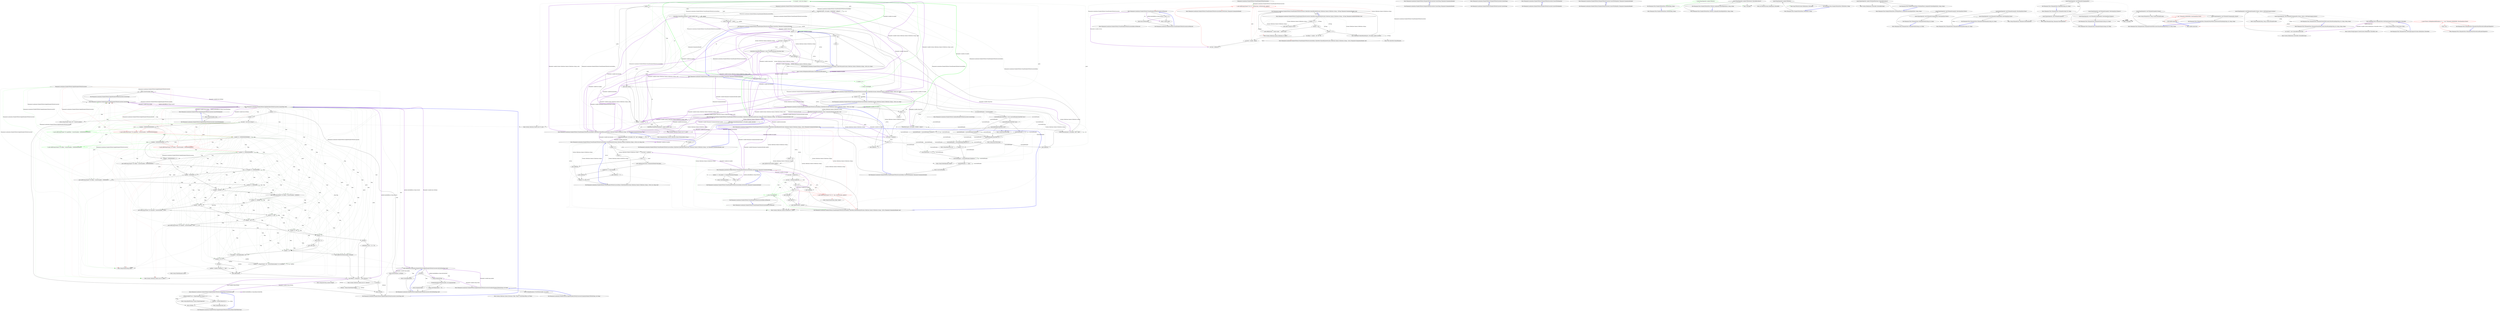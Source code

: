 digraph  {
n76 [label="Humanizer.Localisation.NumberToWords.EnglishNumberToWordsConverter", span=""];
n0 [cluster="Humanizer.Localisation.NumberToWords.EnglishNumberToWordsConverter.Convert(long)", label="Entry Humanizer.Localisation.NumberToWords.EnglishNumberToWordsConverter.Convert(long)", span="22-22"];
n1 [cluster="Humanizer.Localisation.NumberToWords.EnglishNumberToWordsConverter.Convert(long)", label="return Convert(number, false);", span="24-24"];
n2 [cluster="Humanizer.Localisation.NumberToWords.EnglishNumberToWordsConverter.Convert(long)", label="Exit Humanizer.Localisation.NumberToWords.EnglishNumberToWordsConverter.Convert(long)", span="22-22"];
n3 [cluster="Humanizer.Localisation.NumberToWords.EnglishNumberToWordsConverter.Convert(long, bool)", label="Entry Humanizer.Localisation.NumberToWords.EnglishNumberToWordsConverter.Convert(long, bool)", span="32-32"];
n4 [cluster="Humanizer.Localisation.NumberToWords.EnglishNumberToWordsConverter.ConvertToOrdinal(int)", label="Entry Humanizer.Localisation.NumberToWords.EnglishNumberToWordsConverter.ConvertToOrdinal(int)", span="27-27"];
n5 [cluster="Humanizer.Localisation.NumberToWords.EnglishNumberToWordsConverter.ConvertToOrdinal(int)", label="return Convert(number, true);", span="29-29"];
n6 [cluster="Humanizer.Localisation.NumberToWords.EnglishNumberToWordsConverter.ConvertToOrdinal(int)", label="Exit Humanizer.Localisation.NumberToWords.EnglishNumberToWordsConverter.ConvertToOrdinal(int)", span="27-27"];
n7 [cluster="Humanizer.Localisation.NumberToWords.EnglishNumberToWordsConverter.Convert(long, bool)", label="number == 0", span="34-34"];
n8 [cluster="Humanizer.Localisation.NumberToWords.EnglishNumberToWordsConverter.Convert(long, bool)", label="return GetUnitValue(0, isOrdinal);", span="35-35"];
n9 [cluster="Humanizer.Localisation.NumberToWords.EnglishNumberToWordsConverter.Convert(long, bool)", label="number < 0", span="37-37"];
n10 [cluster="Humanizer.Localisation.NumberToWords.EnglishNumberToWordsConverter.Convert(long, bool)", label="return string.Format(''minus {0}'', Convert(-number));", span="38-38"];
n12 [cluster="Humanizer.Localisation.NumberToWords.EnglishNumberToWordsConverter.Convert(long, bool)", label="(number / 1000000000000000000) > 0", span="42-42"];
n13 [cluster="Humanizer.Localisation.NumberToWords.EnglishNumberToWordsConverter.Convert(long, bool)", color=red, community=0, label="0: parts.Add(string.Format(''{0} quadrillion'', Convert(number / 1000000000000000000)))", span="44-44"];
n14 [cluster="Humanizer.Localisation.NumberToWords.EnglishNumberToWordsConverter.Convert(long, bool)", label="number %= 1000000000000000000", span="45-45"];
n15 [cluster="Humanizer.Localisation.NumberToWords.EnglishNumberToWordsConverter.Convert(long, bool)", label="(number / 1000000000000000) > 0", span="48-48"];
n16 [cluster="Humanizer.Localisation.NumberToWords.EnglishNumberToWordsConverter.Convert(long, bool)", color=red, community=0, label="0: parts.Add(string.Format(''{0} trillion'', Convert(number / 1000000000000000)))", span="50-50"];
n17 [cluster="Humanizer.Localisation.NumberToWords.EnglishNumberToWordsConverter.Convert(long, bool)", label="number %= 1000000000000000", span="51-51"];
n18 [cluster="Humanizer.Localisation.NumberToWords.EnglishNumberToWordsConverter.Convert(long, bool)", label="(number / 1000000000000) > 0", span="54-54"];
n19 [cluster="Humanizer.Localisation.NumberToWords.EnglishNumberToWordsConverter.Convert(long, bool)", label="parts.Add(string.Format(''{0} trillion'', Convert(number / 1000000000000)))", span="56-56"];
n20 [cluster="Humanizer.Localisation.NumberToWords.EnglishNumberToWordsConverter.Convert(long, bool)", label="number %= 1000000000000", span="57-57"];
n21 [cluster="Humanizer.Localisation.NumberToWords.EnglishNumberToWordsConverter.Convert(long, bool)", label="(number / 1000000000) > 0", span="60-60"];
n22 [cluster="Humanizer.Localisation.NumberToWords.EnglishNumberToWordsConverter.Convert(long, bool)", label="parts.Add(string.Format(''{0} billion'', Convert(number / 1000000000)))", span="62-62"];
n23 [cluster="Humanizer.Localisation.NumberToWords.EnglishNumberToWordsConverter.Convert(long, bool)", label="number %= 1000000000", span="63-63"];
n24 [cluster="Humanizer.Localisation.NumberToWords.EnglishNumberToWordsConverter.Convert(long, bool)", label="(number / 1000000) > 0", span="66-66"];
n25 [cluster="Humanizer.Localisation.NumberToWords.EnglishNumberToWordsConverter.Convert(long, bool)", label="parts.Add(string.Format(''{0} million'', Convert(number / 1000000)))", span="68-68"];
n26 [cluster="Humanizer.Localisation.NumberToWords.EnglishNumberToWordsConverter.Convert(long, bool)", label="number %= 1000000", span="69-69"];
n27 [cluster="Humanizer.Localisation.NumberToWords.EnglishNumberToWordsConverter.Convert(long, bool)", label="(number / 1000) > 0", span="72-72"];
n28 [cluster="Humanizer.Localisation.NumberToWords.EnglishNumberToWordsConverter.Convert(long, bool)", label="parts.Add(string.Format(''{0} thousand'', Convert(number / 1000)))", span="74-74"];
n29 [cluster="Humanizer.Localisation.NumberToWords.EnglishNumberToWordsConverter.Convert(long, bool)", label="number %= 1000", span="75-75"];
n30 [cluster="Humanizer.Localisation.NumberToWords.EnglishNumberToWordsConverter.Convert(long, bool)", label="(number / 100) > 0", span="78-78"];
n31 [cluster="Humanizer.Localisation.NumberToWords.EnglishNumberToWordsConverter.Convert(long, bool)", label="parts.Add(string.Format(''{0} hundred'', Convert(number / 100)))", span="80-80"];
n32 [cluster="Humanizer.Localisation.NumberToWords.EnglishNumberToWordsConverter.Convert(long, bool)", label="number %= 100", span="81-81"];
n33 [cluster="Humanizer.Localisation.NumberToWords.EnglishNumberToWordsConverter.Convert(long, bool)", label="number > 0", span="84-84"];
n36 [cluster="Humanizer.Localisation.NumberToWords.EnglishNumberToWordsConverter.Convert(long, bool)", label="number < 20", span="89-89"];
n37 [cluster="Humanizer.Localisation.NumberToWords.EnglishNumberToWordsConverter.Convert(long, bool)", label="parts.Add(GetUnitValue(number, isOrdinal))", span="90-90"];
n38 [cluster="Humanizer.Localisation.NumberToWords.EnglishNumberToWordsConverter.Convert(long, bool)", label="var lastPart = TensMap[number / 10]", span="93-93"];
n39 [cluster="Humanizer.Localisation.NumberToWords.EnglishNumberToWordsConverter.Convert(long, bool)", label="(number % 10) > 0", span="94-94"];
n40 [cluster="Humanizer.Localisation.NumberToWords.EnglishNumberToWordsConverter.Convert(long, bool)", label="lastPart += string.Format(''-{0}'', GetUnitValue(number % 10, isOrdinal))", span="95-95"];
n41 [cluster="Humanizer.Localisation.NumberToWords.EnglishNumberToWordsConverter.Convert(long, bool)", label=isOrdinal, span="96-96"];
n44 [cluster="Humanizer.Localisation.NumberToWords.EnglishNumberToWordsConverter.Convert(long, bool)", label=isOrdinal, span="102-102"];
n47 [cluster="Humanizer.Localisation.NumberToWords.EnglishNumberToWordsConverter.Convert(long, bool)", label=isOrdinal, span="107-107"];
n11 [cluster="Humanizer.Localisation.NumberToWords.EnglishNumberToWordsConverter.Convert(long, bool)", label="var parts = new List<string>()", span="40-40"];
n53 [cluster="System.Collections.Generic.List<T>.List()", label="Entry System.Collections.Generic.List<T>.List()", span="0-0"];
n34 [cluster="Humanizer.Localisation.NumberToWords.EnglishNumberToWordsConverter.Convert(long, bool)", label="parts.Count != 0", span="86-86"];
n35 [cluster="Humanizer.Localisation.NumberToWords.EnglishNumberToWordsConverter.Convert(long, bool)", label="parts.Add(''and'')", span="87-87"];
n43 [cluster="Humanizer.Localisation.NumberToWords.EnglishNumberToWordsConverter.Convert(long, bool)", label="parts.Add(lastPart)", span="99-99"];
n45 [cluster="Humanizer.Localisation.NumberToWords.EnglishNumberToWordsConverter.Convert(long, bool)", label="parts[parts.Count - 1] += ''th''", span="103-103"];
n46 [cluster="Humanizer.Localisation.NumberToWords.EnglishNumberToWordsConverter.Convert(long, bool)", label="var toWords = string.Join('' '', parts.ToArray())", span="105-105"];
n52 [cluster="string.Format(string, object)", label="Entry string.Format(string, object)", span="0-0"];
n54 [cluster="System.Collections.Generic.List<T>.Add(T)", label="Entry System.Collections.Generic.List<T>.Add(T)", span="0-0"];
n42 [cluster="Humanizer.Localisation.NumberToWords.EnglishNumberToWordsConverter.Convert(long, bool)", label="lastPart = lastPart.TrimEnd('y') + ''ieth''", span="97-97"];
n55 [cluster="string.TrimEnd(params char[])", label="Entry string.TrimEnd(params char[])", span="0-0"];
n51 [cluster="Humanizer.Localisation.NumberToWords.EnglishNumberToWordsConverter.GetUnitValue(long, bool)", label="Entry Humanizer.Localisation.NumberToWords.EnglishNumberToWordsConverter.GetUnitValue(long, bool)", span="113-113"];
n56 [cluster="System.Collections.Generic.List<T>.ToArray()", label="Entry System.Collections.Generic.List<T>.ToArray()", span="0-0"];
n57 [cluster="string.Join(string, params string[])", label="Entry string.Join(string, params string[])", span="0-0"];
n48 [cluster="Humanizer.Localisation.NumberToWords.EnglishNumberToWordsConverter.Convert(long, bool)", label="toWords = RemoveOnePrefix(toWords)", span="108-108"];
n49 [cluster="Humanizer.Localisation.NumberToWords.EnglishNumberToWordsConverter.Convert(long, bool)", label="return toWords;", span="110-110"];
n58 [cluster="Humanizer.Localisation.NumberToWords.EnglishNumberToWordsConverter.RemoveOnePrefix(string)", label="Entry Humanizer.Localisation.NumberToWords.EnglishNumberToWordsConverter.RemoveOnePrefix(string)", span="127-127"];
n50 [cluster="Humanizer.Localisation.NumberToWords.EnglishNumberToWordsConverter.Convert(long, bool)", label="Exit Humanizer.Localisation.NumberToWords.EnglishNumberToWordsConverter.Convert(long, bool)", span="32-32"];
n59 [cluster="Humanizer.Localisation.NumberToWords.EnglishNumberToWordsConverter.GetUnitValue(long, bool)", label=isOrdinal, span="115-115"];
n61 [cluster="Humanizer.Localisation.NumberToWords.EnglishNumberToWordsConverter.GetUnitValue(long, bool)", label="ExceptionNumbersToWords(number, out exceptionString)", span="118-118"];
n63 [cluster="Humanizer.Localisation.NumberToWords.EnglishNumberToWordsConverter.GetUnitValue(long, bool)", label="return UnitsMap[number] + ''th'';", span="121-121"];
n64 [cluster="Humanizer.Localisation.NumberToWords.EnglishNumberToWordsConverter.GetUnitValue(long, bool)", label="return UnitsMap[number];", span="124-124"];
n60 [cluster="Humanizer.Localisation.NumberToWords.EnglishNumberToWordsConverter.GetUnitValue(long, bool)", label="string exceptionString", span="117-117"];
n62 [cluster="Humanizer.Localisation.NumberToWords.EnglishNumberToWordsConverter.GetUnitValue(long, bool)", label="return exceptionString;", span="119-119"];
n66 [cluster="Humanizer.Localisation.NumberToWords.EnglishNumberToWordsConverter.ExceptionNumbersToWords(long, out string)", label="Entry Humanizer.Localisation.NumberToWords.EnglishNumberToWordsConverter.ExceptionNumbersToWords(long, out string)", span="136-136"];
n65 [cluster="Humanizer.Localisation.NumberToWords.EnglishNumberToWordsConverter.GetUnitValue(long, bool)", label="Exit Humanizer.Localisation.NumberToWords.EnglishNumberToWordsConverter.GetUnitValue(long, bool)", span="113-113"];
n67 [cluster="Humanizer.Localisation.NumberToWords.EnglishNumberToWordsConverter.RemoveOnePrefix(string)", label="toWords.IndexOf(''one'', StringComparison.Ordinal) == 0", span="130-130"];
n68 [cluster="Humanizer.Localisation.NumberToWords.EnglishNumberToWordsConverter.RemoveOnePrefix(string)", label="toWords = toWords.Remove(0, 4)", span="131-131"];
n69 [cluster="Humanizer.Localisation.NumberToWords.EnglishNumberToWordsConverter.RemoveOnePrefix(string)", label="return toWords;", span="133-133"];
n71 [cluster="string.IndexOf(string, System.StringComparison)", label="Entry string.IndexOf(string, System.StringComparison)", span="0-0"];
n72 [cluster="string.Remove(int, int)", label="Entry string.Remove(int, int)", span="0-0"];
n70 [cluster="Humanizer.Localisation.NumberToWords.EnglishNumberToWordsConverter.RemoveOnePrefix(string)", label="Exit Humanizer.Localisation.NumberToWords.EnglishNumberToWordsConverter.RemoveOnePrefix(string)", span="127-127"];
n73 [cluster="Humanizer.Localisation.NumberToWords.EnglishNumberToWordsConverter.ExceptionNumbersToWords(long, out string)", label="return OrdinalExceptions.TryGetValue(number, out words);", span="138-138"];
n74 [cluster="Humanizer.Localisation.NumberToWords.EnglishNumberToWordsConverter.ExceptionNumbersToWords(long, out string)", label="Exit Humanizer.Localisation.NumberToWords.EnglishNumberToWordsConverter.ExceptionNumbersToWords(long, out string)", span="136-136"];
n75 [cluster="System.Collections.Generic.Dictionary<TKey, TValue>.TryGetValue(TKey, out TValue)", label="Entry System.Collections.Generic.Dictionary<TKey, TValue>.TryGetValue(TKey, out TValue)", span="0-0"];
d13 [cluster="Humanizer.Localisation.NumberToWords.EnglishNumberToWordsConverter.Convert(long, bool)", color=green, community=0, label="0: parts.Add(string.Format(''{0} quadrillion'', Convert(number / 1000000000000000000)))", span="44-44"];
d16 [cluster="Humanizer.Localisation.NumberToWords.EnglishNumberToWordsConverter.Convert(long, bool)", color=green, community=0, label="0: parts.Add(string.Format(''{0} trillion'', Convert(number / 1000000000000000)))", span="50-50"];
m0_12 [cluster="System.Collections.Generic.ICollection<T>.Add(T)", file="FrenchNumberToWordsConverter.cs", label="Entry System.Collections.Generic.ICollection<T>.Add(T)", span="0-0"];
m0_0 [cluster="Humanizer.Localisation.NumberToWords.FrenchNumberToWordsConverter.CollectPartsUnderAHundred(System.Collections.Generic.ICollection<string>, ref long, Humanizer.GrammaticalGender, bool)", file="FrenchNumberToWordsConverter.cs", label="Entry Humanizer.Localisation.NumberToWords.FrenchNumberToWordsConverter.CollectPartsUnderAHundred(System.Collections.Generic.ICollection<string>, ref long, Humanizer.GrammaticalGender, bool)", span="6-6"];
m0_9 [cluster="Humanizer.Localisation.NumberToWords.FrenchNumberToWordsConverter.CollectPartsUnderAHundred(System.Collections.Generic.ICollection<string>, ref long, Humanizer.GrammaticalGender, bool)", color=red, community=0, file="FrenchNumberToWordsConverter.cs", label="1: parts.Add(string.Format(''{0}-{1}'', GetTens(tens), GetUnits(units, gender)))", span="17-17"];
m0_7 [cluster="Humanizer.Localisation.NumberToWords.FrenchNumberToWordsConverter.CollectPartsUnderAHundred(System.Collections.Generic.ICollection<string>, ref long, Humanizer.GrammaticalGender, bool)", file="FrenchNumberToWordsConverter.cs", label="int units = number - @base", span="15-15"];
m0_8 [cluster="Humanizer.Localisation.NumberToWords.FrenchNumberToWordsConverter.CollectPartsUnderAHundred(System.Collections.Generic.ICollection<string>, ref long, Humanizer.GrammaticalGender, bool)", file="FrenchNumberToWordsConverter.cs", label="var tens = @base/10", span="16-16"];
m0_1 [cluster="Humanizer.Localisation.NumberToWords.FrenchNumberToWordsConverter.CollectPartsUnderAHundred(System.Collections.Generic.ICollection<string>, ref long, Humanizer.GrammaticalGender, bool)", file="FrenchNumberToWordsConverter.cs", label="number == 71", span="8-8"];
m0_2 [cluster="Humanizer.Localisation.NumberToWords.FrenchNumberToWordsConverter.CollectPartsUnderAHundred(System.Collections.Generic.ICollection<string>, ref long, Humanizer.GrammaticalGender, bool)", file="FrenchNumberToWordsConverter.cs", label="parts.Add(''soixante et onze'')", span="9-9"];
m0_3 [cluster="Humanizer.Localisation.NumberToWords.FrenchNumberToWordsConverter.CollectPartsUnderAHundred(System.Collections.Generic.ICollection<string>, ref long, Humanizer.GrammaticalGender, bool)", file="FrenchNumberToWordsConverter.cs", label="number == 80", span="10-10"];
m0_4 [cluster="Humanizer.Localisation.NumberToWords.FrenchNumberToWordsConverter.CollectPartsUnderAHundred(System.Collections.Generic.ICollection<string>, ref long, Humanizer.GrammaticalGender, bool)", file="FrenchNumberToWordsConverter.cs", label="parts.Add(pluralize ? ''quatre-vingts'' : ''quatre-vingt'')", span="11-11"];
m0_5 [cluster="Humanizer.Localisation.NumberToWords.FrenchNumberToWordsConverter.CollectPartsUnderAHundred(System.Collections.Generic.ICollection<string>, ref long, Humanizer.GrammaticalGender, bool)", file="FrenchNumberToWordsConverter.cs", label="number >= 70", span="12-12"];
m0_6 [cluster="Humanizer.Localisation.NumberToWords.FrenchNumberToWordsConverter.CollectPartsUnderAHundred(System.Collections.Generic.ICollection<string>, ref long, Humanizer.GrammaticalGender, bool)", file="FrenchNumberToWordsConverter.cs", label="var @base = number < 80 ? 60 : 80", span="14-14"];
m0_10 [cluster="Humanizer.Localisation.NumberToWords.FrenchNumberToWordsConverter.CollectPartsUnderAHundred(System.Collections.Generic.ICollection<string>, ref long, Humanizer.GrammaticalGender, bool)", file="FrenchNumberToWordsConverter.cs", label="base.CollectPartsUnderAHundred(parts, ref number, gender, pluralize)", span="20-20"];
m0_11 [cluster="Humanizer.Localisation.NumberToWords.FrenchNumberToWordsConverter.CollectPartsUnderAHundred(System.Collections.Generic.ICollection<string>, ref long, Humanizer.GrammaticalGender, bool)", file="FrenchNumberToWordsConverter.cs", label="Exit Humanizer.Localisation.NumberToWords.FrenchNumberToWordsConverter.CollectPartsUnderAHundred(System.Collections.Generic.ICollection<string>, ref long, Humanizer.GrammaticalGender, bool)", span="6-6"];
m0_15 [cluster="Humanizer.Localisation.NumberToWords.FrenchNumberToWordsConverterBase.CollectPartsUnderAHundred(System.Collections.Generic.ICollection<string>, ref int, Humanizer.GrammaticalGender, bool)", file="FrenchNumberToWordsConverter.cs", label="Entry Humanizer.Localisation.NumberToWords.FrenchNumberToWordsConverterBase.CollectPartsUnderAHundred(System.Collections.Generic.ICollection<string>, ref int, Humanizer.GrammaticalGender, bool)", span="142-142"];
m0_14 [cluster="Humanizer.Localisation.NumberToWords.FrenchNumberToWordsConverterBase.GetUnits(int, Humanizer.GrammaticalGender)", file="FrenchNumberToWordsConverter.cs", label="Entry Humanizer.Localisation.NumberToWords.FrenchNumberToWordsConverterBase.GetUnits(int, Humanizer.GrammaticalGender)", span="55-55"];
m0_13 [cluster="Humanizer.Localisation.NumberToWords.FrenchNumberToWordsConverter.GetTens(int)", file="FrenchNumberToWordsConverter.cs", label="Entry Humanizer.Localisation.NumberToWords.FrenchNumberToWordsConverter.GetTens(int)", span="23-23"];
m0_17 [cluster="Humanizer.Localisation.NumberToWords.FrenchNumberToWordsConverter.GetTens(int)", file="FrenchNumberToWordsConverter.cs", label="tens == 8", span="25-25"];
m0_19 [cluster="Humanizer.Localisation.NumberToWords.FrenchNumberToWordsConverter.GetTens(int)", file="FrenchNumberToWordsConverter.cs", label="return base.GetTens(tens);", span="28-28"];
m0_18 [cluster="Humanizer.Localisation.NumberToWords.FrenchNumberToWordsConverter.GetTens(int)", file="FrenchNumberToWordsConverter.cs", label="return ''quatre-vingt'';", span="26-26"];
m0_20 [cluster="Humanizer.Localisation.NumberToWords.FrenchNumberToWordsConverter.GetTens(int)", file="FrenchNumberToWordsConverter.cs", label="Exit Humanizer.Localisation.NumberToWords.FrenchNumberToWordsConverter.GetTens(int)", span="23-23"];
m0_16 [cluster="Unk.CollectPartsUnderAHundred", file="FrenchNumberToWordsConverter.cs", label="Entry Unk.CollectPartsUnderAHundred", span=""];
m0_21 [cluster="Humanizer.Localisation.NumberToWords.FrenchNumberToWordsConverterBase.GetTens(int)", file="FrenchNumberToWordsConverter.cs", label="Entry Humanizer.Localisation.NumberToWords.FrenchNumberToWordsConverterBase.GetTens(int)", span="162-162"];
m0_22 [file="FrenchNumberToWordsConverter.cs", label="Humanizer.Localisation.NumberToWords.FrenchNumberToWordsConverter", span=""];
m1_59 [cluster="System.Collections.Generic.ICollection<T>.Add(T)", file="FrenchNumberToWordsConverterBase.cs", label="Entry System.Collections.Generic.ICollection<T>.Add(T)", span="0-0"];
m1_40 [cluster="string.StartsWith(string)", file="FrenchNumberToWordsConverterBase.cs", label="Entry string.StartsWith(string)", span="0-0"];
m1_95 [cluster="string.Format(string, object, object)", file="FrenchNumberToWordsConverterBase.cs", label="Entry string.Format(string, object, object)", span="0-0"];
m1_42 [cluster="Humanizer.Localisation.NumberToWords.FrenchNumberToWordsConverterBase.GetUnits(int, Humanizer.GrammaticalGender)", file="FrenchNumberToWordsConverterBase.cs", label="Entry Humanizer.Localisation.NumberToWords.FrenchNumberToWordsConverterBase.GetUnits(int, Humanizer.GrammaticalGender)", span="55-55"];
m1_43 [cluster="Humanizer.Localisation.NumberToWords.FrenchNumberToWordsConverterBase.GetUnits(int, Humanizer.GrammaticalGender)", file="FrenchNumberToWordsConverterBase.cs", label="number == 1 && gender == GrammaticalGender.Feminine", span="57-57"];
m1_45 [cluster="Humanizer.Localisation.NumberToWords.FrenchNumberToWordsConverterBase.GetUnits(int, Humanizer.GrammaticalGender)", file="FrenchNumberToWordsConverterBase.cs", label="return UnitsMap[number];", span="62-62"];
m1_44 [cluster="Humanizer.Localisation.NumberToWords.FrenchNumberToWordsConverterBase.GetUnits(int, Humanizer.GrammaticalGender)", file="FrenchNumberToWordsConverterBase.cs", label="return ''une'';", span="59-59"];
m1_46 [cluster="Humanizer.Localisation.NumberToWords.FrenchNumberToWordsConverterBase.GetUnits(int, Humanizer.GrammaticalGender)", file="FrenchNumberToWordsConverterBase.cs", label="Exit Humanizer.Localisation.NumberToWords.FrenchNumberToWordsConverterBase.GetUnits(int, Humanizer.GrammaticalGender)", span="55-55"];
m1_20 [cluster="Humanizer.Localisation.NumberToWords.FrenchNumberToWordsConverterBase.ConvertToOrdinal(int, Humanizer.GrammaticalGender)", file="FrenchNumberToWordsConverterBase.cs", label="number == 1", span="32-32"];
m1_16 [cluster="System.NotImplementedException.NotImplementedException()", file="FrenchNumberToWordsConverterBase.cs", label="Entry System.NotImplementedException.NotImplementedException()", span="0-0"];
m1_74 [cluster="Humanizer.Localisation.NumberToWords.FrenchNumberToWordsConverterBase.CollectThousands(System.Collections.Generic.ICollection<string>, ref int, int, string)", file="FrenchNumberToWordsConverterBase.cs", label="number < d", span="122-122"];
m1_76 [cluster="Humanizer.Localisation.NumberToWords.FrenchNumberToWordsConverterBase.CollectThousands(System.Collections.Generic.ICollection<string>, ref int, int, string)", file="FrenchNumberToWordsConverterBase.cs", label="var result = number/d", span="124-124"];
m1_78 [cluster="Humanizer.Localisation.NumberToWords.FrenchNumberToWordsConverterBase.CollectThousands(System.Collections.Generic.ICollection<string>, ref int, int, string)", file="FrenchNumberToWordsConverterBase.cs", label="CollectPartsUnderAThousand(parts, result, GrammaticalGender.Masculine, false)", span="127-127"];
m1_79 [cluster="Humanizer.Localisation.NumberToWords.FrenchNumberToWordsConverterBase.CollectThousands(System.Collections.Generic.ICollection<string>, ref int, int, string)", file="FrenchNumberToWordsConverterBase.cs", label="parts.Add(form)", span="130-130"];
m1_80 [cluster="Humanizer.Localisation.NumberToWords.FrenchNumberToWordsConverterBase.CollectThousands(System.Collections.Generic.ICollection<string>, ref int, int, string)", file="FrenchNumberToWordsConverterBase.cs", label="number %= d", span="132-132"];
m1_75 [cluster="Humanizer.Localisation.NumberToWords.FrenchNumberToWordsConverterBase.CollectThousands(System.Collections.Generic.ICollection<string>, ref int, int, string)", file="FrenchNumberToWordsConverterBase.cs", label="return;", span="122-122"];
m1_77 [cluster="Humanizer.Localisation.NumberToWords.FrenchNumberToWordsConverterBase.CollectThousands(System.Collections.Generic.ICollection<string>, ref int, int, string)", file="FrenchNumberToWordsConverterBase.cs", label="result > 1", span="125-125"];
m1_81 [cluster="Humanizer.Localisation.NumberToWords.FrenchNumberToWordsConverterBase.CollectThousands(System.Collections.Generic.ICollection<string>, ref int, int, string)", file="FrenchNumberToWordsConverterBase.cs", label="Exit Humanizer.Localisation.NumberToWords.FrenchNumberToWordsConverterBase.CollectThousands(System.Collections.Generic.ICollection<string>, ref int, int, string)", span="120-120"];
m1_0 [cluster="Humanizer.Localisation.NumberToWords.FrenchNumberToWordsConverterBase.Convert(int, Humanizer.GrammaticalGender)", file="FrenchNumberToWordsConverterBase.cs", label="Entry Humanizer.Localisation.NumberToWords.FrenchNumberToWordsConverterBase.Convert(int, Humanizer.GrammaticalGender)", span="9-9"];
m1_1 [cluster="Humanizer.Localisation.NumberToWords.FrenchNumberToWordsConverterBase.Convert(int, Humanizer.GrammaticalGender)", color=green, community=0, file="FrenchNumberToWordsConverterBase.cs", label="0: number == 0", span="11-11"];
m1_2 [cluster="Humanizer.Localisation.NumberToWords.FrenchNumberToWordsConverterBase.Convert(int, Humanizer.GrammaticalGender)", color=green, community=0, file="FrenchNumberToWordsConverterBase.cs", label="0: return UnitsMap[0];", span="12-12"];
m1_3 [cluster="Humanizer.Localisation.NumberToWords.FrenchNumberToWordsConverterBase.Convert(int, Humanizer.GrammaticalGender)", color=green, community=0, file="FrenchNumberToWordsConverterBase.cs", label="0: var parts = new List<string>()", span="13-13"];
m1_4 [cluster="Humanizer.Localisation.NumberToWords.FrenchNumberToWordsConverterBase.Convert(int, Humanizer.GrammaticalGender)", file="FrenchNumberToWordsConverterBase.cs", label="number < 0", span="15-15"];
m1_7 [cluster="Humanizer.Localisation.NumberToWords.FrenchNumberToWordsConverterBase.Convert(int, Humanizer.GrammaticalGender)", file="FrenchNumberToWordsConverterBase.cs", label="CollectParts(parts, ref number, 1000000000, ''milliard'')", span="21-21"];
m1_9 [cluster="Humanizer.Localisation.NumberToWords.FrenchNumberToWordsConverterBase.Convert(int, Humanizer.GrammaticalGender)", file="FrenchNumberToWordsConverterBase.cs", label="CollectThousands(parts, ref number, 1000, ''mille'')", span="23-23"];
m1_10 [cluster="Humanizer.Localisation.NumberToWords.FrenchNumberToWordsConverterBase.Convert(int, Humanizer.GrammaticalGender)", file="FrenchNumberToWordsConverterBase.cs", label="CollectPartsUnderAThousand(parts, number, gender, true)", span="25-25"];
m1_13 [cluster="Humanizer.Localisation.NumberToWords.FrenchNumberToWordsConverterBase.Convert(long, Humanizer.GrammaticalGender)", file="FrenchNumberToWordsConverterBase.cs", label="CollectPartsUnderAThousand(parts, number, gender, true)", span="32-32"];
m1_11 [cluster="Humanizer.Localisation.NumberToWords.FrenchNumberToWordsConverterBase.Convert(int, Humanizer.GrammaticalGender)", file="FrenchNumberToWordsConverterBase.cs", label="return string.Join('' '', parts);", span="27-27"];
m1_6 [cluster="Humanizer.Localisation.NumberToWords.FrenchNumberToWordsConverterBase.Convert(int, Humanizer.GrammaticalGender)", file="FrenchNumberToWordsConverterBase.cs", label="number = -number", span="18-18"];
m1_12 [cluster="Humanizer.Localisation.NumberToWords.FrenchNumberToWordsConverterBase.Convert(int, Humanizer.GrammaticalGender)", file="FrenchNumberToWordsConverterBase.cs", label="Exit Humanizer.Localisation.NumberToWords.FrenchNumberToWordsConverterBase.Convert(int, Humanizer.GrammaticalGender)", span="9-9"];
m1_5 [cluster="Humanizer.Localisation.NumberToWords.FrenchNumberToWordsConverterBase.Convert(int, Humanizer.GrammaticalGender)", file="FrenchNumberToWordsConverterBase.cs", label="parts.Add(''moins'')", span="17-17"];
m1_8 [cluster="Humanizer.Localisation.NumberToWords.FrenchNumberToWordsConverterBase.Convert(int, Humanizer.GrammaticalGender)", file="FrenchNumberToWordsConverterBase.cs", label="CollectParts(parts, ref number, 1000000, ''million'')", span="22-22"];
m1_14 [cluster="System.Collections.Generic.List<T>.Add(T)", file="FrenchNumberToWordsConverterBase.cs", label="Entry System.Collections.Generic.List<T>.Add(T)", span="0-0"];
m1_15 [cluster="Humanizer.Localisation.NumberToWords.FrenchNumberToWordsConverterBase.CollectParts(System.Collections.Generic.ICollection<string>, ref int, int, string)", file="FrenchNumberToWordsConverterBase.cs", label="Entry Humanizer.Localisation.NumberToWords.FrenchNumberToWordsConverterBase.CollectParts(System.Collections.Generic.ICollection<string>, ref int, int, string)", span="90-90"];
m1_19 [cluster="Humanizer.Localisation.NumberToWords.FrenchNumberToWordsConverterBase.CollectParts(System.Collections.Generic.ICollection<string>, ref int, int, string)", file="FrenchNumberToWordsConverterBase.cs", label="Entry Humanizer.Localisation.NumberToWords.FrenchNumberToWordsConverterBase.CollectParts(System.Collections.Generic.ICollection<string>, ref int, int, string)", span="97-97"];
m1_21 [cluster="Humanizer.Localisation.NumberToWords.FrenchNumberToWordsConverterBase.CollectPartsUnderAThousand(System.Collections.Generic.ICollection<string>, int, Humanizer.GrammaticalGender, bool)", file="FrenchNumberToWordsConverterBase.cs", label="Entry Humanizer.Localisation.NumberToWords.FrenchNumberToWordsConverterBase.CollectPartsUnderAThousand(System.Collections.Generic.ICollection<string>, int, Humanizer.GrammaticalGender, bool)", span="117-117"];
m1_22 [cluster="Humanizer.Localisation.NumberToWords.FrenchNumberToWordsConverterBase.ConvertToOrdinal(int, Humanizer.GrammaticalGender)", file="FrenchNumberToWordsConverterBase.cs", label="var convertedNumber = Convert(number)", span="35-35"];
m1_31 [cluster="Humanizer.Localisation.NumberToWords.FrenchNumberToWordsConverterBase.ConvertToOrdinal(int, Humanizer.GrammaticalGender)", file="FrenchNumberToWordsConverterBase.cs", label="number == 0", span="47-47"];
m1_23 [cluster="Humanizer.Localisation.NumberToWords.FrenchNumberToWordsConverterBase.ConvertToOrdinal(int, Humanizer.GrammaticalGender)", file="FrenchNumberToWordsConverterBase.cs", label="convertedNumber.EndsWith(''s'') && !convertedNumber.EndsWith(''trois'')", span="37-37"];
m1_24 [cluster="Humanizer.Localisation.NumberToWords.FrenchNumberToWordsConverterBase.ConvertToOrdinal(int, Humanizer.GrammaticalGender)", file="FrenchNumberToWordsConverterBase.cs", label="convertedNumber = convertedNumber.TrimEnd('s')", span="38-38"];
m1_25 [cluster="Humanizer.Localisation.NumberToWords.FrenchNumberToWordsConverterBase.ConvertToOrdinal(int, Humanizer.GrammaticalGender)", file="FrenchNumberToWordsConverterBase.cs", label="convertedNumber.EndsWith(''cinq'')", span="39-39"];
m1_26 [cluster="Humanizer.Localisation.NumberToWords.FrenchNumberToWordsConverterBase.ConvertToOrdinal(int, Humanizer.GrammaticalGender)", file="FrenchNumberToWordsConverterBase.cs", label="convertedNumber += ''u''", span="40-40"];
m1_27 [cluster="Humanizer.Localisation.NumberToWords.FrenchNumberToWordsConverterBase.ConvertToOrdinal(int, Humanizer.GrammaticalGender)", file="FrenchNumberToWordsConverterBase.cs", label="convertedNumber.EndsWith(''neuf'')", span="41-41"];
m1_28 [cluster="Humanizer.Localisation.NumberToWords.FrenchNumberToWordsConverterBase.ConvertToOrdinal(int, Humanizer.GrammaticalGender)", file="FrenchNumberToWordsConverterBase.cs", label="convertedNumber = convertedNumber.TrimEnd('f') + ''v''", span="42-42"];
m1_29 [cluster="Humanizer.Localisation.NumberToWords.FrenchNumberToWordsConverterBase.ConvertToOrdinal(int, Humanizer.GrammaticalGender)", file="FrenchNumberToWordsConverterBase.cs", label="convertedNumber.StartsWith(''un '')", span="44-44"];
m1_30 [cluster="Humanizer.Localisation.NumberToWords.FrenchNumberToWordsConverterBase.ConvertToOrdinal(int, Humanizer.GrammaticalGender)", file="FrenchNumberToWordsConverterBase.cs", label="convertedNumber = convertedNumber.Remove(0, 3)", span="45-45"];
m1_32 [cluster="Humanizer.Localisation.NumberToWords.FrenchNumberToWordsConverterBase.ConvertToOrdinal(int, Humanizer.GrammaticalGender)", file="FrenchNumberToWordsConverterBase.cs", label="convertedNumber += ''t''", span="48-48"];
m1_33 [cluster="Humanizer.Localisation.NumberToWords.FrenchNumberToWordsConverterBase.ConvertToOrdinal(int, Humanizer.GrammaticalGender)", file="FrenchNumberToWordsConverterBase.cs", label="convertedNumber = convertedNumber.TrimEnd('e')", span="50-50"];
m1_34 [cluster="Humanizer.Localisation.NumberToWords.FrenchNumberToWordsConverterBase.ConvertToOrdinal(int, Humanizer.GrammaticalGender)", file="FrenchNumberToWordsConverterBase.cs", label="convertedNumber += ''ième''", span="51-51"];
m1_35 [cluster="Humanizer.Localisation.NumberToWords.FrenchNumberToWordsConverterBase.ConvertToOrdinal(int, Humanizer.GrammaticalGender)", file="FrenchNumberToWordsConverterBase.cs", label="return convertedNumber;", span="52-52"];
m1_36 [cluster="Humanizer.Localisation.NumberToWords.FrenchNumberToWordsConverterBase.ConvertToOrdinal(int, Humanizer.GrammaticalGender)", file="FrenchNumberToWordsConverterBase.cs", label="Exit Humanizer.Localisation.NumberToWords.FrenchNumberToWordsConverterBase.ConvertToOrdinal(int, Humanizer.GrammaticalGender)", span="30-30"];
m1_38 [cluster="string.EndsWith(string)", file="FrenchNumberToWordsConverterBase.cs", label="Entry string.EndsWith(string)", span="0-0"];
m1_47 [cluster="Humanizer.Localisation.NumberToWords.FrenchNumberToWordsConverterBase.CollectHundreds(System.Collections.Generic.ICollection<string>, ref int, int, string, bool)", file="FrenchNumberToWordsConverterBase.cs", label="Entry Humanizer.Localisation.NumberToWords.FrenchNumberToWordsConverterBase.CollectHundreds(System.Collections.Generic.ICollection<string>, ref int, int, string, bool)", span="65-65"];
m1_48 [cluster="Humanizer.Localisation.NumberToWords.FrenchNumberToWordsConverterBase.CollectHundreds(System.Collections.Generic.ICollection<string>, ref int, int, string, bool)", file="FrenchNumberToWordsConverterBase.cs", label="number < d", span="67-67"];
m1_50 [cluster="Humanizer.Localisation.NumberToWords.FrenchNumberToWordsConverterBase.CollectHundreds(System.Collections.Generic.ICollection<string>, ref int, int, string, bool)", file="FrenchNumberToWordsConverterBase.cs", label="var result = number/d", span="69-69"];
m1_52 [cluster="Humanizer.Localisation.NumberToWords.FrenchNumberToWordsConverterBase.CollectHundreds(System.Collections.Generic.ICollection<string>, ref int, int, string, bool)", file="FrenchNumberToWordsConverterBase.cs", label="parts.Add(form)", span="72-72"];
m1_53 [cluster="Humanizer.Localisation.NumberToWords.FrenchNumberToWordsConverterBase.CollectHundreds(System.Collections.Generic.ICollection<string>, ref int, int, string, bool)", file="FrenchNumberToWordsConverterBase.cs", label="parts.Add(GetUnits(result, GrammaticalGender.Masculine))", span="76-76"];
m1_54 [cluster="Humanizer.Localisation.NumberToWords.FrenchNumberToWordsConverterBase.CollectHundreds(System.Collections.Generic.ICollection<string>, ref int, int, string, bool)", file="FrenchNumberToWordsConverterBase.cs", label="number%d == 0 && pluralize", span="77-77"];
m1_55 [cluster="Humanizer.Localisation.NumberToWords.FrenchNumberToWordsConverterBase.CollectHundreds(System.Collections.Generic.ICollection<string>, ref int, int, string, bool)", file="FrenchNumberToWordsConverterBase.cs", label="parts.Add(form + ''s'')", span="79-79"];
m1_56 [cluster="Humanizer.Localisation.NumberToWords.FrenchNumberToWordsConverterBase.CollectHundreds(System.Collections.Generic.ICollection<string>, ref int, int, string, bool)", file="FrenchNumberToWordsConverterBase.cs", label="parts.Add(form)", span="83-83"];
m1_57 [cluster="Humanizer.Localisation.NumberToWords.FrenchNumberToWordsConverterBase.CollectHundreds(System.Collections.Generic.ICollection<string>, ref int, int, string, bool)", file="FrenchNumberToWordsConverterBase.cs", label="number %= d", span="87-87"];
m1_49 [cluster="Humanizer.Localisation.NumberToWords.FrenchNumberToWordsConverterBase.CollectHundreds(System.Collections.Generic.ICollection<string>, ref int, int, string, bool)", file="FrenchNumberToWordsConverterBase.cs", label="return;", span="67-67"];
m1_51 [cluster="Humanizer.Localisation.NumberToWords.FrenchNumberToWordsConverterBase.CollectHundreds(System.Collections.Generic.ICollection<string>, ref int, int, string, bool)", file="FrenchNumberToWordsConverterBase.cs", label="result == 1", span="70-70"];
m1_58 [cluster="Humanizer.Localisation.NumberToWords.FrenchNumberToWordsConverterBase.CollectHundreds(System.Collections.Generic.ICollection<string>, ref int, int, string, bool)", file="FrenchNumberToWordsConverterBase.cs", label="Exit Humanizer.Localisation.NumberToWords.FrenchNumberToWordsConverterBase.CollectHundreds(System.Collections.Generic.ICollection<string>, ref int, int, string, bool)", span="65-65"];
m1_73 [cluster="Humanizer.Localisation.NumberToWords.FrenchNumberToWordsConverterBase.CollectPartsUnderAHundred(System.Collections.Generic.ICollection<string>, ref int, Humanizer.GrammaticalGender, bool)", file="FrenchNumberToWordsConverterBase.cs", label="Entry Humanizer.Localisation.NumberToWords.FrenchNumberToWordsConverterBase.CollectPartsUnderAHundred(System.Collections.Generic.ICollection<string>, ref int, Humanizer.GrammaticalGender, bool)", span="135-135"];
m1_82 [cluster="Humanizer.Localisation.NumberToWords.FrenchNumberToWordsConverterBase.CollectPartsUnderAHundred(System.Collections.Generic.ICollection<string>, ref int, Humanizer.GrammaticalGender, bool)", file="FrenchNumberToWordsConverterBase.cs", label="number < 20", span="137-137"];
m1_83 [cluster="Humanizer.Localisation.NumberToWords.FrenchNumberToWordsConverterBase.CollectPartsUnderAHundred(System.Collections.Generic.ICollection<string>, ref int, Humanizer.GrammaticalGender, bool)", file="FrenchNumberToWordsConverterBase.cs", label="parts.Add(GetUnits(number, gender))", span="139-139"];
m1_84 [cluster="Humanizer.Localisation.NumberToWords.FrenchNumberToWordsConverterBase.CollectPartsUnderAHundred(System.Collections.Generic.ICollection<string>, ref int, Humanizer.GrammaticalGender, bool)", file="FrenchNumberToWordsConverterBase.cs", label="var units = number%10", span="143-143"];
m1_85 [cluster="Humanizer.Localisation.NumberToWords.FrenchNumberToWordsConverterBase.CollectPartsUnderAHundred(System.Collections.Generic.ICollection<string>, ref int, Humanizer.GrammaticalGender, bool)", file="FrenchNumberToWordsConverterBase.cs", label="var tens = GetTens(number/10)", span="144-144"];
m1_87 [cluster="Humanizer.Localisation.NumberToWords.FrenchNumberToWordsConverterBase.CollectPartsUnderAHundred(System.Collections.Generic.ICollection<string>, ref int, Humanizer.GrammaticalGender, bool)", file="FrenchNumberToWordsConverterBase.cs", label="parts.Add(tens)", span="147-147"];
m1_89 [cluster="Humanizer.Localisation.NumberToWords.FrenchNumberToWordsConverterBase.CollectPartsUnderAHundred(System.Collections.Generic.ICollection<string>, ref int, Humanizer.GrammaticalGender, bool)", file="FrenchNumberToWordsConverterBase.cs", label="parts.Add(tens)", span="151-151"];
m1_90 [cluster="Humanizer.Localisation.NumberToWords.FrenchNumberToWordsConverterBase.CollectPartsUnderAHundred(System.Collections.Generic.ICollection<string>, ref int, Humanizer.GrammaticalGender, bool)", file="FrenchNumberToWordsConverterBase.cs", label="parts.Add(''et'')", span="152-152"];
m1_91 [cluster="Humanizer.Localisation.NumberToWords.FrenchNumberToWordsConverterBase.CollectPartsUnderAHundred(System.Collections.Generic.ICollection<string>, ref int, Humanizer.GrammaticalGender, bool)", file="FrenchNumberToWordsConverterBase.cs", label="parts.Add(GetUnits(1, gender))", span="153-153"];
m1_92 [cluster="Humanizer.Localisation.NumberToWords.FrenchNumberToWordsConverterBase.CollectPartsUnderAHundred(System.Collections.Generic.ICollection<string>, ref int, Humanizer.GrammaticalGender, bool)", color=red, community=0, file="FrenchNumberToWordsConverterBase.cs", label="1: parts.Add(string.Format(''{0}-{1}'', tens, GetUnits(units, gender)))", span="157-157"];
m1_86 [cluster="Humanizer.Localisation.NumberToWords.FrenchNumberToWordsConverterBase.CollectPartsUnderAHundred(System.Collections.Generic.ICollection<string>, ref int, Humanizer.GrammaticalGender, bool)", file="FrenchNumberToWordsConverterBase.cs", label="units == 0", span="145-145"];
m1_88 [cluster="Humanizer.Localisation.NumberToWords.FrenchNumberToWordsConverterBase.CollectPartsUnderAHundred(System.Collections.Generic.ICollection<string>, ref int, Humanizer.GrammaticalGender, bool)", file="FrenchNumberToWordsConverterBase.cs", label="units == 1", span="149-149"];
m1_96 [cluster="Humanizer.Localisation.NumberToWords.FrenchNumberToWordsConverterBase.GetTens(int)", color=green, community=0, file="FrenchNumberToWordsConverterBase.cs", label="1: return TensMap[tens];", span="164-164"];
m1_93 [cluster="Humanizer.Localisation.NumberToWords.FrenchNumberToWordsConverterBase.CollectPartsUnderAHundred(System.Collections.Generic.ICollection<string>, ref int, Humanizer.GrammaticalGender, bool)", file="FrenchNumberToWordsConverterBase.cs", label="Exit Humanizer.Localisation.NumberToWords.FrenchNumberToWordsConverterBase.CollectPartsUnderAHundred(System.Collections.Generic.ICollection<string>, ref int, Humanizer.GrammaticalGender, bool)", span="135-135"];
m1_39 [cluster="string.TrimEnd(params char[])", file="FrenchNumberToWordsConverterBase.cs", label="Entry string.TrimEnd(params char[])", span="0-0"];
m1_60 [cluster="Humanizer.Localisation.NumberToWords.FrenchNumberToWordsConverterBase.CollectParts(System.Collections.Generic.ICollection<string>, ref int, int, string)", file="FrenchNumberToWordsConverterBase.cs", label="number < d", span="92-92"];
m1_62 [cluster="Humanizer.Localisation.NumberToWords.FrenchNumberToWordsConverterBase.CollectParts(System.Collections.Generic.ICollection<string>, ref int, int, string)", file="FrenchNumberToWordsConverterBase.cs", label="var result = number/d", span="94-94"];
m1_63 [cluster="Humanizer.Localisation.NumberToWords.FrenchNumberToWordsConverterBase.CollectParts(System.Collections.Generic.ICollection<string>, ref int, int, string)", file="FrenchNumberToWordsConverterBase.cs", label="CollectPartsUnderAThousand(parts, result, GrammaticalGender.Masculine, true)", span="96-96"];
m1_65 [cluster="Humanizer.Localisation.NumberToWords.FrenchNumberToWordsConverterBase.CollectParts(System.Collections.Generic.ICollection<string>, ref int, int, string)", file="FrenchNumberToWordsConverterBase.cs", label="parts.Add(form)", span="100-100"];
m1_66 [cluster="Humanizer.Localisation.NumberToWords.FrenchNumberToWordsConverterBase.CollectParts(System.Collections.Generic.ICollection<string>, ref int, int, string)", file="FrenchNumberToWordsConverterBase.cs", label="parts.Add(form + ''s'')", span="104-104"];
m1_67 [cluster="Humanizer.Localisation.NumberToWords.FrenchNumberToWordsConverterBase.CollectParts(System.Collections.Generic.ICollection<string>, ref int, int, string)", file="FrenchNumberToWordsConverterBase.cs", label="number %= d", span="107-107"];
m1_61 [cluster="Humanizer.Localisation.NumberToWords.FrenchNumberToWordsConverterBase.CollectParts(System.Collections.Generic.ICollection<string>, ref int, int, string)", file="FrenchNumberToWordsConverterBase.cs", label="return;", span="92-92"];
m1_64 [cluster="Humanizer.Localisation.NumberToWords.FrenchNumberToWordsConverterBase.CollectParts(System.Collections.Generic.ICollection<string>, ref int, int, string)", file="FrenchNumberToWordsConverterBase.cs", label="result == 1", span="98-98"];
m1_68 [cluster="Humanizer.Localisation.NumberToWords.FrenchNumberToWordsConverterBase.CollectParts(System.Collections.Generic.ICollection<string>, ref int, int, string)", file="FrenchNumberToWordsConverterBase.cs", label="Exit Humanizer.Localisation.NumberToWords.FrenchNumberToWordsConverterBase.CollectParts(System.Collections.Generic.ICollection<string>, ref int, int, string)", span="90-90"];
m1_94 [cluster="Humanizer.Localisation.NumberToWords.FrenchNumberToWordsConverterBase.GetTens(int)", file="FrenchNumberToWordsConverterBase.cs", label="Entry Humanizer.Localisation.NumberToWords.FrenchNumberToWordsConverterBase.GetTens(int)", span="162-162"];
m1_97 [cluster="Humanizer.Localisation.NumberToWords.FrenchNumberToWordsConverterBase.GetTens(int)", file="FrenchNumberToWordsConverterBase.cs", label="Exit Humanizer.Localisation.NumberToWords.FrenchNumberToWordsConverterBase.GetTens(int)", span="162-162"];
m1_18 [cluster="string.Join(string, System.Collections.Generic.IEnumerable<string>)", file="FrenchNumberToWordsConverterBase.cs", label="Entry string.Join(string, System.Collections.Generic.IEnumerable<string>)", span="0-0"];
m1_37 [cluster="Humanizer.Localisation.NumberToWords.GenderedNumberToWordsConverter.Convert(long)", file="FrenchNumberToWordsConverterBase.cs", label="Entry Humanizer.Localisation.NumberToWords.GenderedNumberToWordsConverter.Convert(long)", span="16-16"];
m1_17 [cluster="Humanizer.Localisation.NumberToWords.FrenchNumberToWordsConverterBase.CollectPartsUnderAThousand(System.Collections.Generic.ICollection<string>, int, Humanizer.GrammaticalGender, bool)", file="FrenchNumberToWordsConverterBase.cs", label="Entry Humanizer.Localisation.NumberToWords.FrenchNumberToWordsConverterBase.CollectPartsUnderAThousand(System.Collections.Generic.ICollection<string>, int, Humanizer.GrammaticalGender, bool)", span="110-110"];
m1_69 [cluster="Humanizer.Localisation.NumberToWords.FrenchNumberToWordsConverterBase.CollectPartsUnderAThousand(System.Collections.Generic.ICollection<string>, int, Humanizer.GrammaticalGender, bool)", file="FrenchNumberToWordsConverterBase.cs", label="CollectHundreds(parts, ref number, 100, ''cent'', pluralize)", span="112-112"];
m1_71 [cluster="Humanizer.Localisation.NumberToWords.FrenchNumberToWordsConverterBase.CollectPartsUnderAThousand(System.Collections.Generic.ICollection<string>, int, Humanizer.GrammaticalGender, bool)", file="FrenchNumberToWordsConverterBase.cs", label="CollectPartsUnderAHundred(parts, ref number, gender, pluralize)", span="116-116"];
m1_70 [cluster="Humanizer.Localisation.NumberToWords.FrenchNumberToWordsConverterBase.CollectPartsUnderAThousand(System.Collections.Generic.ICollection<string>, int, Humanizer.GrammaticalGender, bool)", file="FrenchNumberToWordsConverterBase.cs", label="number > 0", span="114-114"];
m1_72 [cluster="Humanizer.Localisation.NumberToWords.FrenchNumberToWordsConverterBase.CollectPartsUnderAThousand(System.Collections.Generic.ICollection<string>, int, Humanizer.GrammaticalGender, bool)", file="FrenchNumberToWordsConverterBase.cs", label="Exit Humanizer.Localisation.NumberToWords.FrenchNumberToWordsConverterBase.CollectPartsUnderAThousand(System.Collections.Generic.ICollection<string>, int, Humanizer.GrammaticalGender, bool)", span="110-110"];
m1_41 [cluster="string.Remove(int, int)", file="FrenchNumberToWordsConverterBase.cs", label="Entry string.Remove(int, int)", span="0-0"];
m1_98 [file="FrenchNumberToWordsConverterBase.cs", label="Humanizer.Localisation.NumberToWords.FrenchNumberToWordsConverterBase", span=""];
m2_2 [cluster="Humanizer.Localisation.NumberToWords.INumberToWordsConverter.Convert(long, Humanizer.GrammaticalGender)", file="INumberToWordsConverter.cs", label="Entry Humanizer.Localisation.NumberToWords.INumberToWordsConverter.Convert(long, Humanizer.GrammaticalGender)", span="20-20"];
m2_3 [cluster="Humanizer.Localisation.NumberToWords.INumberToWordsConverter.Convert(long, Humanizer.GrammaticalGender)", file="INumberToWordsConverter.cs", label="Exit Humanizer.Localisation.NumberToWords.INumberToWordsConverter.Convert(long, Humanizer.GrammaticalGender)", span="20-20"];
m2_0 [cluster="Humanizer.Localisation.NumberToWords.INumberToWordsConverter.Convert(long)", file="INumberToWordsConverter.cs", label="Entry Humanizer.Localisation.NumberToWords.INumberToWordsConverter.Convert(long)", span="12-12"];
m2_1 [cluster="Humanizer.Localisation.NumberToWords.INumberToWordsConverter.Convert(long)", file="INumberToWordsConverter.cs", label="Exit Humanizer.Localisation.NumberToWords.INumberToWordsConverter.Convert(long)", span="12-12"];
m2_4 [cluster="Humanizer.Localisation.NumberToWords.INumberToWordsConverter.ConvertToOrdinal(int)", file="INumberToWordsConverter.cs", label="Entry Humanizer.Localisation.NumberToWords.INumberToWordsConverter.ConvertToOrdinal(int)", span="27-27"];
m2_5 [cluster="Humanizer.Localisation.NumberToWords.INumberToWordsConverter.ConvertToOrdinal(int)", file="INumberToWordsConverter.cs", label="Exit Humanizer.Localisation.NumberToWords.INumberToWordsConverter.ConvertToOrdinal(int)", span="27-27"];
m2_6 [cluster="Humanizer.Localisation.NumberToWords.INumberToWordsConverter.ConvertToOrdinal(int, Humanizer.GrammaticalGender)", file="INumberToWordsConverter.cs", label="Entry Humanizer.Localisation.NumberToWords.INumberToWordsConverter.ConvertToOrdinal(int, Humanizer.GrammaticalGender)", span="35-35"];
m2_7 [cluster="Humanizer.Localisation.NumberToWords.INumberToWordsConverter.ConvertToOrdinal(int, Humanizer.GrammaticalGender)", file="INumberToWordsConverter.cs", label="Exit Humanizer.Localisation.NumberToWords.INumberToWordsConverter.ConvertToOrdinal(int, Humanizer.GrammaticalGender)", span="35-35"];
m3_8 [cluster="long.ToWords(System.Globalization.CultureInfo)", file="NumberToWordsTests.cs", label="Entry long.ToWords(System.Globalization.CultureInfo)", span="52-52"];
m3_3 [cluster="int.ToWords(System.Globalization.CultureInfo)", file="NumberToWordsTests.cs", label="Entry int.ToWords(System.Globalization.CultureInfo)", span="16-16"];
m3_9 [cluster="Humanizer.Tests.NumberToWordsTests.ToWords_CanSpecifyCultureExplicitly(int, string, string)", file="NumberToWordsTests.cs", label="Entry Humanizer.Tests.NumberToWordsTests.ToWords_CanSpecifyCultureExplicitly(int, string, string)", span="95-95"];
m3_10 [cluster="Humanizer.Tests.NumberToWordsTests.ToWords_CanSpecifyCultureExplicitly(int, string, string)", file="NumberToWordsTests.cs", label="Assert.Equal(expected, number.ToWords(new CultureInfo(culture)))", span="97-97"];
m3_11 [cluster="Humanizer.Tests.NumberToWordsTests.ToWords_CanSpecifyCultureExplicitly(int, string, string)", file="NumberToWordsTests.cs", label="Exit Humanizer.Tests.NumberToWordsTests.ToWords_CanSpecifyCultureExplicitly(int, string, string)", span="95-95"];
m3_0 [cluster="Humanizer.Tests.NumberToWordsTests.ToWords(int, string)", file="NumberToWordsTests.cs", label="Entry Humanizer.Tests.NumberToWordsTests.ToWords(int, string)", span="37-37"];
m3_1 [cluster="Humanizer.Tests.NumberToWordsTests.ToWords(int, string)", file="NumberToWordsTests.cs", label="Assert.Equal(expected, number.ToWords())", span="39-39"];
m3_2 [cluster="Humanizer.Tests.NumberToWordsTests.ToWords(int, string)", file="NumberToWordsTests.cs", label="Exit Humanizer.Tests.NumberToWordsTests.ToWords(int, string)", span="37-37"];
m3_4 [cluster="Unk.Equal", file="NumberToWordsTests.cs", label="Entry Unk.Equal", span=""];
m3_5 [cluster="Humanizer.Tests.NumberToWordsTests.ToWords(long, string)", file="NumberToWordsTests.cs", label="Entry Humanizer.Tests.NumberToWordsTests.ToWords(long, string)", span="63-63"];
m3_6 [cluster="Humanizer.Tests.NumberToWordsTests.ToWords(long, string)", color=green, community=0, file="NumberToWordsTests.cs", label="1: Assert.Equal(expected, number.ToWords())", span="65-65"];
m3_7 [cluster="Humanizer.Tests.NumberToWordsTests.ToWords(long, string)", file="NumberToWordsTests.cs", label="Exit Humanizer.Tests.NumberToWordsTests.ToWords(long, string)", span="63-63"];
m3_13 [cluster="Humanizer.Tests.NumberToWordsTests.ToOrdinalWords_CanSpecifyCultureExplicitly(int, string, string)", file="NumberToWordsTests.cs", label="Entry Humanizer.Tests.NumberToWordsTests.ToOrdinalWords_CanSpecifyCultureExplicitly(int, string, string)", span="104-104"];
m3_14 [cluster="Humanizer.Tests.NumberToWordsTests.ToOrdinalWords_CanSpecifyCultureExplicitly(int, string, string)", file="NumberToWordsTests.cs", label="Assert.Equal(expected, number.ToOrdinalWords(new CultureInfo(culture)))", span="106-106"];
m3_15 [cluster="Humanizer.Tests.NumberToWordsTests.ToOrdinalWords_CanSpecifyCultureExplicitly(int, string, string)", file="NumberToWordsTests.cs", label="Exit Humanizer.Tests.NumberToWordsTests.ToOrdinalWords_CanSpecifyCultureExplicitly(int, string, string)", span="104-104"];
m3_12 [cluster="System.Globalization.CultureInfo.CultureInfo(string)", file="NumberToWordsTests.cs", label="Entry System.Globalization.CultureInfo.CultureInfo(string)", span="0-0"];
m4_6 [cluster="string.ToQuantity(long, Humanizer.ShowQuantityAs)", file="ToQuantityTests.cs", label="Entry string.ToQuantity(long, Humanizer.ShowQuantityAs)", span="83-83"];
m4_30 [cluster="string.ToQuantity(int, string, System.IFormatProvider)", file="ToQuantityTests.cs", label="Entry string.ToQuantity(int, string, System.IFormatProvider)", span="64-64"];
m4_22 [cluster="Unk.>", file="ToQuantityTests.cs", label="Entry Unk.>", span=""];
m4_37 [cluster="System.Globalization.CultureInfo.CultureInfo(string)", file="ToQuantityTests.cs", label="Entry System.Globalization.CultureInfo.CultureInfo(string)", span="0-0"];
m4_4 [cluster="string.ToQuantity(int, Humanizer.ShowQuantityAs)", file="ToQuantityTests.cs", label="Entry string.ToQuantity(int, Humanizer.ShowQuantityAs)", span="46-46"];
m4_31 [cluster="string.ToQuantity(long, string, System.IFormatProvider)", file="ToQuantityTests.cs", label="Entry string.ToQuantity(long, string, System.IFormatProvider)", span="101-101"];
m4_0 [cluster="Humanizer.Tests.ToQuantityTests.ToQuantity(string, int, string)", file="ToQuantityTests.cs", label="Entry Humanizer.Tests.ToQuantityTests.ToQuantity(string, int, string)", span="22-22"];
m4_1 [cluster="Humanizer.Tests.ToQuantityTests.ToQuantity(string, int, string)", file="ToQuantityTests.cs", label="Assert.Equal(expected, word.ToQuantity(quantity))", span="24-24"];
m4_2 [cluster="Humanizer.Tests.ToQuantityTests.ToQuantity(string, int, string)", file="ToQuantityTests.cs", label="Assert.Equal(expected, word.ToQuantity((long)quantity))", span="25-25"];
m4_3 [cluster="Humanizer.Tests.ToQuantityTests.ToQuantity(string, int, string)", file="ToQuantityTests.cs", label="Exit Humanizer.Tests.ToQuantityTests.ToQuantity(string, int, string)", span="22-22"];
m4_5 [cluster="Unk.Equal", file="ToQuantityTests.cs", label="Entry Unk.Equal", span=""];
m4_15 [cluster="Humanizer.Tests.ToQuantityTests.ToQuantityWords(string, int, string)", file="ToQuantityTests.cs", label="Entry Humanizer.Tests.ToQuantityTests.ToQuantityWords(string, int, string)", span="78-78"];
m4_16 [cluster="Humanizer.Tests.ToQuantityTests.ToQuantityWords(string, int, string)", file="ToQuantityTests.cs", label="Assert.Equal(expected, word.ToQuantity(quantity, ShowQuantityAs.Words))", span="80-80"];
m4_17 [cluster="Humanizer.Tests.ToQuantityTests.ToQuantityWords(string, int, string)", file="ToQuantityTests.cs", label="Assert.Equal(expected, word.ToQuantity((long)quantity, ShowQuantityAs.Words))", span="81-81"];
m4_18 [cluster="Humanizer.Tests.ToQuantityTests.ToQuantityWords(string, int, string)", file="ToQuantityTests.cs", label="Exit Humanizer.Tests.ToQuantityTests.ToQuantityWords(string, int, string)", span="78-78"];
m4_26 [cluster="Humanizer.Tests.ToQuantityTests.ToQuantityWordsWithCurrentCultureFormatting(string, int, string, string)", file="ToQuantityTests.cs", label="Entry Humanizer.Tests.ToQuantityTests.ToQuantityWordsWithCurrentCultureFormatting(string, int, string, string)", span="100-100"];
m4_27 [cluster="Humanizer.Tests.ToQuantityTests.ToQuantityWordsWithCurrentCultureFormatting(string, int, string, string)", file="ToQuantityTests.cs", label="Assert.Equal(expected, word.ToQuantity(quantity, format))", span="102-102"];
m4_28 [cluster="Humanizer.Tests.ToQuantityTests.ToQuantityWordsWithCurrentCultureFormatting(string, int, string, string)", file="ToQuantityTests.cs", label="Assert.Equal(expected, word.ToQuantity((long)quantity, format))", span="103-103"];
m4_29 [cluster="Humanizer.Tests.ToQuantityTests.ToQuantityWordsWithCurrentCultureFormatting(string, int, string, string)", file="ToQuantityTests.cs", label="Exit Humanizer.Tests.ToQuantityTests.ToQuantityWordsWithCurrentCultureFormatting(string, int, string, string)", span="100-100"];
m4_32 [cluster="Humanizer.Tests.ToQuantityTests.ToQuantityWordsWithCustomCultureFormatting(string, int, string, string, string)", file="ToQuantityTests.cs", label="Entry Humanizer.Tests.ToQuantityTests.ToQuantityWordsWithCustomCultureFormatting(string, int, string, string, string)", span="116-116"];
m4_33 [cluster="Humanizer.Tests.ToQuantityTests.ToQuantityWordsWithCustomCultureFormatting(string, int, string, string, string)", file="ToQuantityTests.cs", label="var culture = new CultureInfo(cultureCode)", span="118-118"];
m4_34 [cluster="Humanizer.Tests.ToQuantityTests.ToQuantityWordsWithCustomCultureFormatting(string, int, string, string, string)", file="ToQuantityTests.cs", label="Assert.Equal(expected, word.ToQuantity(quantity, format, culture), GetStringComparer(culture))", span="120-120"];
m4_35 [cluster="Humanizer.Tests.ToQuantityTests.ToQuantityWordsWithCustomCultureFormatting(string, int, string, string, string)", file="ToQuantityTests.cs", label="Assert.Equal(expected, word.ToQuantity((long)quantity, format, culture), GetStringComparer(culture))", span="121-121"];
m4_36 [cluster="Humanizer.Tests.ToQuantityTests.ToQuantityWordsWithCustomCultureFormatting(string, int, string, string, string)", file="ToQuantityTests.cs", label="Exit Humanizer.Tests.ToQuantityTests.ToQuantityWordsWithCustomCultureFormatting(string, int, string, string, string)", span="116-116"];
m4_38 [cluster="Humanizer.Tests.ToQuantityTests.GetStringComparer(System.Globalization.CultureInfo)", file="ToQuantityTests.cs", label="Entry Humanizer.Tests.ToQuantityTests.GetStringComparer(System.Globalization.CultureInfo)", span="124-124"];
m4_39 [cluster="Humanizer.Tests.ToQuantityTests.GetStringComparer(System.Globalization.CultureInfo)", file="ToQuantityTests.cs", label="return StringComparer.Create(culture, false);", span="129-129"];
m4_40 [cluster="Humanizer.Tests.ToQuantityTests.GetStringComparer(System.Globalization.CultureInfo)", file="ToQuantityTests.cs", label="Exit Humanizer.Tests.ToQuantityTests.GetStringComparer(System.Globalization.CultureInfo)", span="124-124"];
m4_41 [cluster="System.StringComparer.Create(System.Globalization.CultureInfo, bool)", file="ToQuantityTests.cs", label="Entry System.StringComparer.Create(System.Globalization.CultureInfo, bool)", span="0-0"];
m4_19 [cluster="Humanizer.Tests.ToQuantityTests.ToQuantityWordsThrowsErrorIfGreaterThanInt32()", file="ToQuantityTests.cs", label="Entry Humanizer.Tests.ToQuantityTests.ToQuantityWordsThrowsErrorIfGreaterThanInt32()", span="83-83"];
m4_20 [cluster="Humanizer.Tests.ToQuantityTests.ToQuantityWordsThrowsErrorIfGreaterThanInt32()", color=red, community=0, file="ToQuantityTests.cs", label="1: Assert.Throws<NotImplementedException>(() => ''case''.ToQuantity(10000000000, ShowQuantityAs.Words))", span="85-85"];
m4_21 [cluster="Humanizer.Tests.ToQuantityTests.ToQuantityWordsThrowsErrorIfGreaterThanInt32()", file="ToQuantityTests.cs", label="Exit Humanizer.Tests.ToQuantityTests.ToQuantityWordsThrowsErrorIfGreaterThanInt32()", span="83-83"];
m4_23 [cluster="lambda expression", file="ToQuantityTests.cs", label="Entry lambda expression", span="85-85"];
m4_24 [cluster="lambda expression", color=red, community=0, file="ToQuantityTests.cs", label="1: ''case''.ToQuantity(10000000000, ShowQuantityAs.Words)", span="85-85"];
m4_25 [cluster="lambda expression", file="ToQuantityTests.cs", label="Exit lambda expression", span="85-85"];
m4_7 [cluster="Humanizer.Tests.ToQuantityTests.ToQuantityWithNoQuantity(string, int, string)", file="ToQuantityTests.cs", label="Entry Humanizer.Tests.ToQuantityTests.ToQuantityWithNoQuantity(string, int, string)", span="40-40"];
m4_8 [cluster="Humanizer.Tests.ToQuantityTests.ToQuantityWithNoQuantity(string, int, string)", file="ToQuantityTests.cs", label="Assert.Equal(expected, word.ToQuantity(quantity, ShowQuantityAs.None))", span="42-42"];
m4_9 [cluster="Humanizer.Tests.ToQuantityTests.ToQuantityWithNoQuantity(string, int, string)", file="ToQuantityTests.cs", label="Assert.Equal(expected, word.ToQuantity((long)quantity, ShowQuantityAs.None))", span="43-43"];
m4_10 [cluster="Humanizer.Tests.ToQuantityTests.ToQuantityWithNoQuantity(string, int, string)", file="ToQuantityTests.cs", label="Exit Humanizer.Tests.ToQuantityTests.ToQuantityWithNoQuantity(string, int, string)", span="40-40"];
m4_11 [cluster="Humanizer.Tests.ToQuantityTests.ToQuantityNumeric(string, int, string)", file="ToQuantityTests.cs", label="Entry Humanizer.Tests.ToQuantityTests.ToQuantityNumeric(string, int, string)", span="58-58"];
m4_12 [cluster="Humanizer.Tests.ToQuantityTests.ToQuantityNumeric(string, int, string)", file="ToQuantityTests.cs", label="Assert.Equal(expected, word.ToQuantity(quantity, ShowQuantityAs.Numeric))", span="61-61"];
m4_13 [cluster="Humanizer.Tests.ToQuantityTests.ToQuantityNumeric(string, int, string)", file="ToQuantityTests.cs", label="Assert.Equal(expected, word.ToQuantity((long)quantity, ShowQuantityAs.Numeric))", span="62-62"];
m4_14 [cluster="Humanizer.Tests.ToQuantityTests.ToQuantityNumeric(string, int, string)", file="ToQuantityTests.cs", label="Exit Humanizer.Tests.ToQuantityTests.ToQuantityNumeric(string, int, string)", span="58-58"];
n76 -> n1  [color=darkseagreen4, key=1, label="Humanizer.Localisation.NumberToWords.EnglishNumberToWordsConverter", style=dashed];
n76 -> n5  [color=darkseagreen4, key=1, label="Humanizer.Localisation.NumberToWords.EnglishNumberToWordsConverter", style=dashed];
n76 -> n10  [color=darkseagreen4, key=1, label="Humanizer.Localisation.NumberToWords.EnglishNumberToWordsConverter", style=dashed];
n76 -> n13  [color=red, key=1, label="Humanizer.Localisation.NumberToWords.EnglishNumberToWordsConverter", style=dashed];
n76 -> n16  [color=red, key=1, label="Humanizer.Localisation.NumberToWords.EnglishNumberToWordsConverter", style=dashed];
n76 -> n19  [color=darkseagreen4, key=1, label="Humanizer.Localisation.NumberToWords.EnglishNumberToWordsConverter", style=dashed];
n76 -> n22  [color=darkseagreen4, key=1, label="Humanizer.Localisation.NumberToWords.EnglishNumberToWordsConverter", style=dashed];
n76 -> n25  [color=darkseagreen4, key=1, label="Humanizer.Localisation.NumberToWords.EnglishNumberToWordsConverter", style=dashed];
n76 -> n28  [color=darkseagreen4, key=1, label="Humanizer.Localisation.NumberToWords.EnglishNumberToWordsConverter", style=dashed];
n76 -> n31  [color=darkseagreen4, key=1, label="Humanizer.Localisation.NumberToWords.EnglishNumberToWordsConverter", style=dashed];
n76 -> d13  [color=green, key=1, label="Humanizer.Localisation.NumberToWords.EnglishNumberToWordsConverter", style=dashed];
n76 -> d16  [color=green, key=1, label="Humanizer.Localisation.NumberToWords.EnglishNumberToWordsConverter", style=dashed];
n0 -> n1  [key=0, style=solid];
n0 -> n3  [color=darkorchid, key=3, label="method methodReturn string Convert", style=bold];
n1 -> n2  [key=0, style=solid];
n1 -> n3  [key=2, style=dotted];
n2 -> n0  [color=blue, key=0, style=bold];
n3 -> n7  [key=0, style=solid];
n3 -> n8  [color=darkseagreen4, key=1, label=bool, style=dashed];
n3 -> n9  [color=darkseagreen4, key=1, label=long, style=dashed];
n3 -> n10  [color=darkseagreen4, key=1, label=long, style=dashed];
n3 -> n12  [color=darkseagreen4, key=1, label=long, style=dashed];
n3 -> n13  [color=red, key=1, label=long, style=dashed];
n3 -> n14  [color=darkseagreen4, key=1, label=long, style=dashed];
n3 -> n15  [color=darkseagreen4, key=1, label=long, style=dashed];
n3 -> n16  [color=red, key=1, label=long, style=dashed];
n3 -> n17  [color=darkseagreen4, key=1, label=long, style=dashed];
n3 -> n18  [color=darkseagreen4, key=1, label=long, style=dashed];
n3 -> n19  [color=darkseagreen4, key=1, label=long, style=dashed];
n3 -> n20  [color=darkseagreen4, key=1, label=long, style=dashed];
n3 -> n21  [color=darkseagreen4, key=1, label=long, style=dashed];
n3 -> n22  [color=darkseagreen4, key=1, label=long, style=dashed];
n3 -> n23  [color=darkseagreen4, key=1, label=long, style=dashed];
n3 -> n24  [color=darkseagreen4, key=1, label=long, style=dashed];
n3 -> n25  [color=darkseagreen4, key=1, label=long, style=dashed];
n3 -> n26  [color=darkseagreen4, key=1, label=long, style=dashed];
n3 -> n27  [color=darkseagreen4, key=1, label=long, style=dashed];
n3 -> n28  [color=darkseagreen4, key=1, label=long, style=dashed];
n3 -> n29  [color=darkseagreen4, key=1, label=long, style=dashed];
n3 -> n30  [color=darkseagreen4, key=1, label=long, style=dashed];
n3 -> n31  [color=darkseagreen4, key=1, label=long, style=dashed];
n3 -> n32  [color=darkseagreen4, key=1, label=long, style=dashed];
n3 -> n33  [color=darkseagreen4, key=1, label=long, style=dashed];
n3 -> n36  [color=darkseagreen4, key=1, label=long, style=dashed];
n3 -> n37  [color=darkseagreen4, key=1, label=long, style=dashed];
n3 -> n38  [color=darkseagreen4, key=1, label=long, style=dashed];
n3 -> n39  [color=darkseagreen4, key=1, label=long, style=dashed];
n3 -> n40  [color=darkseagreen4, key=1, label=long, style=dashed];
n3 -> n41  [color=darkseagreen4, key=1, label=bool, style=dashed];
n3 -> n44  [color=darkseagreen4, key=1, label=bool, style=dashed];
n3 -> n47  [color=darkseagreen4, key=1, label=bool, style=dashed];
n3 -> n0  [color=darkorchid, key=3, label="Parameter variable long number", style=bold];
n3 -> n4  [color=darkorchid, key=3, label="Parameter variable long number", style=bold];
n3 -> n1  [color=darkorchid, key=3, label="Parameter variable bool isOrdinal", style=bold];
n3 -> n5  [color=darkorchid, key=3, label="Parameter variable bool isOrdinal", style=bold];
n3 -> n51  [color=darkorchid, key=3, label="method methodReturn string Convert", style=bold];
n3 -> n46  [color=darkorchid, key=3, label="method methodReturn string Convert", style=bold];
n3 -> d13  [color=green, key=1, label=long, style=dashed];
n3 -> d16  [color=green, key=1, label=long, style=dashed];
n4 -> n5  [key=0, style=solid];
n4 -> n3  [color=darkorchid, key=3, label="method methodReturn string ConvertToOrdinal", style=bold];
n5 -> n6  [key=0, style=solid];
n5 -> n3  [key=2, style=dotted];
n6 -> n4  [color=blue, key=0, style=bold];
n7 -> n8  [key=0, style=solid];
n7 -> n9  [key=0, style=solid];
n8 -> n50  [key=0, style=solid];
n8 -> n51  [key=2, style=dotted];
n9 -> n10  [key=0, style=solid];
n9 -> n11  [key=0, style=solid];
n10 -> n50  [key=0, style=solid];
n10 -> n0  [key=2, style=dotted];
n10 -> n52  [key=2, style=dotted];
n12 -> n13  [color=red, key=0, style=solid];
n12 -> n15  [key=0, style=solid];
n12 -> d13  [color=green, key=0, style=solid];
n13 -> n14  [color=red, key=0, style=solid];
n13 -> n0  [color=red, key=2, style=dotted];
n13 -> n52  [color=red, key=2, style=dotted];
n13 -> n54  [color=red, key=2, style=dotted];
n14 -> n15  [key=0, style=solid];
n14 -> n14  [color=darkseagreen4, key=1, label=long, style=dashed];
n14 -> n16  [color=red, key=1, label=long, style=dashed];
n14 -> n17  [color=darkseagreen4, key=1, label=long, style=dashed];
n14 -> n18  [color=darkseagreen4, key=1, label=long, style=dashed];
n14 -> n19  [color=darkseagreen4, key=1, label=long, style=dashed];
n14 -> n20  [color=darkseagreen4, key=1, label=long, style=dashed];
n14 -> n21  [color=darkseagreen4, key=1, label=long, style=dashed];
n14 -> n22  [color=darkseagreen4, key=1, label=long, style=dashed];
n14 -> n23  [color=darkseagreen4, key=1, label=long, style=dashed];
n14 -> n24  [color=darkseagreen4, key=1, label=long, style=dashed];
n14 -> n25  [color=darkseagreen4, key=1, label=long, style=dashed];
n14 -> n26  [color=darkseagreen4, key=1, label=long, style=dashed];
n14 -> n27  [color=darkseagreen4, key=1, label=long, style=dashed];
n14 -> n28  [color=darkseagreen4, key=1, label=long, style=dashed];
n14 -> n29  [color=darkseagreen4, key=1, label=long, style=dashed];
n14 -> n30  [color=darkseagreen4, key=1, label=long, style=dashed];
n14 -> n31  [color=darkseagreen4, key=1, label=long, style=dashed];
n14 -> n32  [color=darkseagreen4, key=1, label=long, style=dashed];
n14 -> n33  [color=darkseagreen4, key=1, label=long, style=dashed];
n14 -> n36  [color=darkseagreen4, key=1, label=long, style=dashed];
n14 -> n37  [color=darkseagreen4, key=1, label=long, style=dashed];
n14 -> n38  [color=darkseagreen4, key=1, label=long, style=dashed];
n14 -> n39  [color=darkseagreen4, key=1, label=long, style=dashed];
n14 -> n40  [color=darkseagreen4, key=1, label=long, style=dashed];
n14 -> d16  [color=green, key=1, label=long, style=dashed];
n15 -> n16  [color=red, key=0, style=solid];
n15 -> n18  [key=0, style=solid];
n15 -> d16  [color=green, key=0, style=solid];
n16 -> n17  [color=red, key=0, style=solid];
n16 -> n0  [color=red, key=2, style=dotted];
n16 -> n52  [color=red, key=2, style=dotted];
n16 -> n54  [color=red, key=2, style=dotted];
n17 -> n18  [key=0, style=solid];
n17 -> n17  [color=darkseagreen4, key=1, label=long, style=dashed];
n17 -> n19  [color=darkseagreen4, key=1, label=long, style=dashed];
n17 -> n20  [color=darkseagreen4, key=1, label=long, style=dashed];
n17 -> n21  [color=darkseagreen4, key=1, label=long, style=dashed];
n17 -> n22  [color=darkseagreen4, key=1, label=long, style=dashed];
n17 -> n23  [color=darkseagreen4, key=1, label=long, style=dashed];
n17 -> n24  [color=darkseagreen4, key=1, label=long, style=dashed];
n17 -> n25  [color=darkseagreen4, key=1, label=long, style=dashed];
n17 -> n26  [color=darkseagreen4, key=1, label=long, style=dashed];
n17 -> n27  [color=darkseagreen4, key=1, label=long, style=dashed];
n17 -> n28  [color=darkseagreen4, key=1, label=long, style=dashed];
n17 -> n29  [color=darkseagreen4, key=1, label=long, style=dashed];
n17 -> n30  [color=darkseagreen4, key=1, label=long, style=dashed];
n17 -> n31  [color=darkseagreen4, key=1, label=long, style=dashed];
n17 -> n32  [color=darkseagreen4, key=1, label=long, style=dashed];
n17 -> n33  [color=darkseagreen4, key=1, label=long, style=dashed];
n17 -> n36  [color=darkseagreen4, key=1, label=long, style=dashed];
n17 -> n37  [color=darkseagreen4, key=1, label=long, style=dashed];
n17 -> n38  [color=darkseagreen4, key=1, label=long, style=dashed];
n17 -> n39  [color=darkseagreen4, key=1, label=long, style=dashed];
n17 -> n40  [color=darkseagreen4, key=1, label=long, style=dashed];
n18 -> n19  [key=0, style=solid];
n18 -> n21  [key=0, style=solid];
n19 -> n20  [key=0, style=solid];
n19 -> n0  [key=2, style=dotted];
n19 -> n52  [key=2, style=dotted];
n19 -> n54  [key=2, style=dotted];
n20 -> n21  [key=0, style=solid];
n20 -> n20  [color=darkseagreen4, key=1, label=long, style=dashed];
n20 -> n22  [color=darkseagreen4, key=1, label=long, style=dashed];
n20 -> n23  [color=darkseagreen4, key=1, label=long, style=dashed];
n20 -> n24  [color=darkseagreen4, key=1, label=long, style=dashed];
n20 -> n25  [color=darkseagreen4, key=1, label=long, style=dashed];
n20 -> n26  [color=darkseagreen4, key=1, label=long, style=dashed];
n20 -> n27  [color=darkseagreen4, key=1, label=long, style=dashed];
n20 -> n28  [color=darkseagreen4, key=1, label=long, style=dashed];
n20 -> n29  [color=darkseagreen4, key=1, label=long, style=dashed];
n20 -> n30  [color=darkseagreen4, key=1, label=long, style=dashed];
n20 -> n31  [color=darkseagreen4, key=1, label=long, style=dashed];
n20 -> n32  [color=darkseagreen4, key=1, label=long, style=dashed];
n20 -> n33  [color=darkseagreen4, key=1, label=long, style=dashed];
n20 -> n36  [color=darkseagreen4, key=1, label=long, style=dashed];
n20 -> n37  [color=darkseagreen4, key=1, label=long, style=dashed];
n20 -> n38  [color=darkseagreen4, key=1, label=long, style=dashed];
n20 -> n39  [color=darkseagreen4, key=1, label=long, style=dashed];
n20 -> n40  [color=darkseagreen4, key=1, label=long, style=dashed];
n21 -> n22  [key=0, style=solid];
n21 -> n24  [key=0, style=solid];
n22 -> n23  [key=0, style=solid];
n22 -> n0  [key=2, style=dotted];
n22 -> n52  [key=2, style=dotted];
n22 -> n54  [key=2, style=dotted];
n23 -> n24  [key=0, style=solid];
n23 -> n23  [color=darkseagreen4, key=1, label=long, style=dashed];
n23 -> n25  [color=darkseagreen4, key=1, label=long, style=dashed];
n23 -> n26  [color=darkseagreen4, key=1, label=long, style=dashed];
n23 -> n27  [color=darkseagreen4, key=1, label=long, style=dashed];
n23 -> n28  [color=darkseagreen4, key=1, label=long, style=dashed];
n23 -> n29  [color=darkseagreen4, key=1, label=long, style=dashed];
n23 -> n30  [color=darkseagreen4, key=1, label=long, style=dashed];
n23 -> n31  [color=darkseagreen4, key=1, label=long, style=dashed];
n23 -> n32  [color=darkseagreen4, key=1, label=long, style=dashed];
n23 -> n33  [color=darkseagreen4, key=1, label=long, style=dashed];
n23 -> n36  [color=darkseagreen4, key=1, label=long, style=dashed];
n23 -> n37  [color=darkseagreen4, key=1, label=long, style=dashed];
n23 -> n38  [color=darkseagreen4, key=1, label=long, style=dashed];
n23 -> n39  [color=darkseagreen4, key=1, label=long, style=dashed];
n23 -> n40  [color=darkseagreen4, key=1, label=long, style=dashed];
n24 -> n25  [key=0, style=solid];
n24 -> n27  [key=0, style=solid];
n25 -> n26  [key=0, style=solid];
n25 -> n0  [key=2, style=dotted];
n25 -> n52  [key=2, style=dotted];
n25 -> n54  [key=2, style=dotted];
n26 -> n27  [key=0, style=solid];
n26 -> n26  [color=darkseagreen4, key=1, label=long, style=dashed];
n26 -> n28  [color=darkseagreen4, key=1, label=long, style=dashed];
n26 -> n29  [color=darkseagreen4, key=1, label=long, style=dashed];
n26 -> n30  [color=darkseagreen4, key=1, label=long, style=dashed];
n26 -> n31  [color=darkseagreen4, key=1, label=long, style=dashed];
n26 -> n32  [color=darkseagreen4, key=1, label=long, style=dashed];
n26 -> n33  [color=darkseagreen4, key=1, label=long, style=dashed];
n26 -> n36  [color=darkseagreen4, key=1, label=long, style=dashed];
n26 -> n37  [color=darkseagreen4, key=1, label=long, style=dashed];
n26 -> n38  [color=darkseagreen4, key=1, label=long, style=dashed];
n26 -> n39  [color=darkseagreen4, key=1, label=long, style=dashed];
n26 -> n40  [color=darkseagreen4, key=1, label=long, style=dashed];
n27 -> n28  [key=0, style=solid];
n27 -> n30  [key=0, style=solid];
n28 -> n29  [key=0, style=solid];
n28 -> n0  [key=2, style=dotted];
n28 -> n52  [key=2, style=dotted];
n28 -> n54  [key=2, style=dotted];
n29 -> n30  [key=0, style=solid];
n29 -> n29  [color=darkseagreen4, key=1, label=long, style=dashed];
n29 -> n31  [color=darkseagreen4, key=1, label=long, style=dashed];
n29 -> n32  [color=darkseagreen4, key=1, label=long, style=dashed];
n29 -> n33  [color=darkseagreen4, key=1, label=long, style=dashed];
n29 -> n36  [color=darkseagreen4, key=1, label=long, style=dashed];
n29 -> n37  [color=darkseagreen4, key=1, label=long, style=dashed];
n29 -> n38  [color=darkseagreen4, key=1, label=long, style=dashed];
n29 -> n39  [color=darkseagreen4, key=1, label=long, style=dashed];
n29 -> n40  [color=darkseagreen4, key=1, label=long, style=dashed];
n30 -> n31  [key=0, style=solid];
n30 -> n33  [key=0, style=solid];
n31 -> n32  [key=0, style=solid];
n31 -> n0  [key=2, style=dotted];
n31 -> n52  [key=2, style=dotted];
n31 -> n54  [key=2, style=dotted];
n32 -> n33  [key=0, style=solid];
n32 -> n32  [color=darkseagreen4, key=1, label=long, style=dashed];
n32 -> n36  [color=darkseagreen4, key=1, label=long, style=dashed];
n32 -> n37  [color=darkseagreen4, key=1, label=long, style=dashed];
n32 -> n38  [color=darkseagreen4, key=1, label=long, style=dashed];
n32 -> n39  [color=darkseagreen4, key=1, label=long, style=dashed];
n32 -> n40  [color=darkseagreen4, key=1, label=long, style=dashed];
n33 -> n34  [key=0, style=solid];
n33 -> n44  [key=0, style=solid];
n36 -> n37  [key=0, style=solid];
n36 -> n38  [key=0, style=solid];
n37 -> n46  [key=0, style=solid];
n37 -> n51  [key=2, style=dotted];
n37 -> n54  [key=2, style=dotted];
n38 -> n39  [key=0, style=solid];
n38 -> n40  [color=darkseagreen4, key=1, label=lastPart, style=dashed];
n38 -> n42  [color=darkseagreen4, key=1, label=lastPart, style=dashed];
n38 -> n43  [color=darkseagreen4, key=1, label=lastPart, style=dashed];
n39 -> n40  [key=0, style=solid];
n39 -> n41  [key=0, style=solid];
n40 -> n43  [key=0, style=solid];
n40 -> n51  [key=2, style=dotted];
n40 -> n52  [key=2, style=dotted];
n40 -> n40  [color=darkseagreen4, key=1, label=lastPart, style=dashed];
n41 -> n42  [key=0, style=solid];
n41 -> n43  [key=0, style=solid];
n44 -> n45  [key=0, style=solid];
n44 -> n46  [key=0, style=solid];
n47 -> n48  [key=0, style=solid];
n47 -> n49  [key=0, style=solid];
n11 -> n12  [key=0, style=solid];
n11 -> n53  [key=2, style=dotted];
n11 -> n13  [color=red, key=1, label=parts, style=dashed];
n11 -> n16  [color=red, key=1, label=parts, style=dashed];
n11 -> n19  [color=darkseagreen4, key=1, label=parts, style=dashed];
n11 -> n22  [color=darkseagreen4, key=1, label=parts, style=dashed];
n11 -> n25  [color=darkseagreen4, key=1, label=parts, style=dashed];
n11 -> n28  [color=darkseagreen4, key=1, label=parts, style=dashed];
n11 -> n31  [color=darkseagreen4, key=1, label=parts, style=dashed];
n11 -> n34  [color=darkseagreen4, key=1, label=parts, style=dashed];
n11 -> n35  [color=darkseagreen4, key=1, label=parts, style=dashed];
n11 -> n37  [color=darkseagreen4, key=1, label=parts, style=dashed];
n11 -> n43  [color=darkseagreen4, key=1, label=parts, style=dashed];
n11 -> n45  [color=darkseagreen4, key=1, label=parts, style=dashed];
n11 -> n46  [color=darkseagreen4, key=1, label=parts, style=dashed];
n11 -> d13  [color=green, key=1, label=parts, style=dashed];
n11 -> d16  [color=green, key=1, label=parts, style=dashed];
n34 -> n35  [key=0, style=solid];
n34 -> n36  [key=0, style=solid];
n35 -> n36  [key=0, style=solid];
n35 -> n54  [key=2, style=dotted];
n43 -> n46  [key=0, style=solid];
n43 -> n54  [key=2, style=dotted];
n45 -> n46  [key=0, style=solid];
n46 -> n47  [key=0, style=solid];
n46 -> n56  [key=2, style=dotted];
n46 -> n57  [key=2, style=dotted];
n46 -> n48  [color=darkseagreen4, key=1, label=toWords, style=dashed];
n46 -> n49  [color=darkseagreen4, key=1, label=toWords, style=dashed];
n46 -> n58  [color=darkorchid, key=3, label="Local variable string toWords", style=bold];
n42 -> n43  [key=0, style=solid];
n42 -> n55  [key=2, style=dotted];
n42 -> n42  [color=darkseagreen4, key=1, label=lastPart, style=dashed];
n51 -> n59  [key=0, style=solid];
n51 -> n61  [color=darkseagreen4, key=1, label=long, style=dashed];
n51 -> n63  [color=darkseagreen4, key=1, label=long, style=dashed];
n51 -> n64  [color=darkseagreen4, key=1, label=long, style=dashed];
n51 -> n8  [color=darkorchid, key=3, label="Parameter variable long number", style=bold];
n51 -> n3  [color=darkorchid, key=3, label="Parameter variable bool isOrdinal", style=bold];
n51 -> n60  [color=darkorchid, key=3, label="method methodReturn string GetUnitValue", style=bold];
n48 -> n49  [key=0, style=solid];
n48 -> n58  [key=2, style=dotted];
n48 -> n48  [color=darkseagreen4, key=1, label=toWords, style=dashed];
n49 -> n50  [key=0, style=solid];
n58 -> n67  [key=0, style=solid];
n58 -> n68  [color=darkseagreen4, key=1, label=string, style=dashed];
n58 -> n69  [color=darkseagreen4, key=1, label=string, style=dashed];
n58 -> n46  [color=darkorchid, key=3, label="Parameter variable string toWords", style=bold];
n58 -> n58  [color=darkorchid, key=3, label="method methodReturn string RemoveOnePrefix", style=bold];
n50 -> n3  [color=blue, key=0, style=bold];
n59 -> n60  [key=0, style=solid];
n59 -> n64  [key=0, style=solid];
n61 -> n62  [key=0, style=solid];
n61 -> n63  [key=0, style=solid];
n61 -> n66  [key=2, style=dotted];
n63 -> n65  [key=0, style=solid];
n64 -> n65  [key=0, style=solid];
n60 -> n61  [key=0, style=solid];
n62 -> n65  [key=0, style=solid];
n66 -> n73  [key=0, style=solid];
n66 -> n51  [color=darkorchid, key=3, label="Parameter variable long number", style=bold];
n66 -> n60  [color=darkorchid, key=3, label="Parameter variable string words", style=bold];
n65 -> n51  [color=blue, key=0, style=bold];
n67 -> n68  [key=0, style=solid];
n67 -> n69  [key=0, style=solid];
n67 -> n71  [key=2, style=dotted];
n68 -> n69  [key=0, style=solid];
n68 -> n72  [key=2, style=dotted];
n68 -> n68  [color=darkseagreen4, key=1, label=string, style=dashed];
n69 -> n70  [key=0, style=solid];
n70 -> n58  [color=blue, key=0, style=bold];
n73 -> n74  [key=0, style=solid];
n73 -> n75  [key=2, style=dotted];
n74 -> n66  [color=blue, key=0, style=bold];
d13 -> n14  [color=green, key=0, style=solid];
d13 -> n0  [color=green, key=2, style=dotted];
d13 -> n52  [color=green, key=2, style=dotted];
d13 -> n54  [color=green, key=2, style=dotted];
d16 -> n17  [color=green, key=0, style=solid];
d16 -> n0  [color=green, key=2, style=dotted];
d16 -> n52  [color=green, key=2, style=dotted];
d16 -> n54  [color=green, key=2, style=dotted];
m0_0 -> m0_9  [color=red, key=1, label="System.Collections.Generic.ICollection<string>", style=dashed];
m0_0 -> m0_1  [key=0, style=solid];
m0_0 -> m0_2  [color=darkseagreen4, key=1, label="System.Collections.Generic.ICollection<string>", style=dashed];
m0_0 -> m0_3  [color=darkseagreen4, key=1, label="ref long", style=dashed];
m0_0 -> m0_4  [color=darkseagreen4, key=1, label="System.Collections.Generic.ICollection<string>", style=dashed];
m0_0 -> m0_5  [color=darkseagreen4, key=1, label="ref long", style=dashed];
m0_0 -> m0_6  [color=darkseagreen4, key=1, label="ref long", style=dashed];
m0_0 -> m0_7  [color=darkseagreen4, key=1, label="ref long", style=dashed];
m0_0 -> m0_10  [color=darkseagreen4, key=1, label="System.Collections.Generic.ICollection<string>", style=dashed];
m0_0 -> m0_11  [color=darkseagreen4, key=1, label="ref long", style=dashed];
m0_9 -> m0_11  [color=red, key=0, style=solid];
m0_9 -> m0_13  [color=red, key=2, style=dotted];
m0_9 -> m0_14  [color=red, key=2, style=dotted];
m0_9 -> m0_12  [color=red, key=2, style=dotted];
m0_9 -> m0_15  [color=red, key=2, style=dotted];
m0_7 -> m0_9  [color=red, key=1, label=units, style=dashed];
m0_7 -> m0_8  [key=0, style=solid];
m0_8 -> m0_9  [color=red, key=0, style=solid];
m0_1 -> m0_2  [key=0, style=solid];
m0_1 -> m0_3  [key=0, style=solid];
m0_2 -> m0_11  [key=0, style=solid];
m0_2 -> m0_12  [key=2, style=dotted];
m0_3 -> m0_4  [key=0, style=solid];
m0_3 -> m0_5  [key=0, style=solid];
m0_4 -> m0_11  [key=0, style=solid];
m0_4 -> m0_12  [key=2, style=dotted];
m0_5 -> m0_6  [key=0, style=solid];
m0_5 -> m0_10  [key=0, style=solid];
m0_6 -> m0_7  [key=0, style=solid];
m0_6 -> m0_8  [color=darkseagreen4, key=1, label="@base", style=dashed];
m0_10 -> m0_11  [key=0, style=solid];
m0_10 -> m0_10  [color=darkseagreen4, key=1, label="ref long", style=dashed];
m0_10 -> m0_15  [key=2, style=dotted];
m0_10 -> m0_16  [key=2, style=dotted];
m0_11 -> m0_0  [color=blue, key=0, style=bold];
m0_13 -> m0_17  [key=0, style=solid];
m0_13 -> m0_19  [color=darkseagreen4, key=1, label=int, style=dashed];
m0_13 -> m0_8  [color=darkorchid, key=3, label="Parameter variable int tens", style=bold];
m0_13 -> m0_18  [color=darkorchid, key=3, label="method methodReturn string GetTens", style=bold];
m0_17 -> m0_18  [key=0, style=solid];
m0_17 -> m0_19  [key=0, style=solid];
m0_19 -> m0_20  [key=0, style=solid];
m0_19 -> m0_21  [key=2, style=dotted];
m0_18 -> m0_20  [key=0, style=solid];
m0_20 -> m0_13  [color=blue, key=0, style=bold];
m0_22 -> m0_9  [color=green, key=1, label="Humanizer.Localisation.NumberToWords.FrenchNumberToWordsConverter", style=dashed];
m0_22 -> m0_10  [color=darkseagreen4, key=1, label="Humanizer.Localisation.NumberToWords.FrenchNumberToWordsConverter", style=dashed];
m0_22 -> m0_19  [color=darkseagreen4, key=1, label="Humanizer.Localisation.NumberToWords.FrenchNumberToWordsConverter", style=dashed];
m1_42 -> m1_43  [key=0, style=solid];
m1_42 -> m1_45  [color=darkseagreen4, key=1, label=int, style=dashed];
m1_42 -> m1_44  [color=darkorchid, key=3, label="method methodReturn string GetUnits", style=bold];
m1_42 -> m1_50  [color=darkorchid, key=3, label="Parameter variable int number", style=bold];
m1_42 -> m1_73  [color=darkorchid, key=3, label="Parameter variable Humanizer.GrammaticalGender gender", style=bold];
m1_42 -> m1_91  [color=darkorchid, key=3, label="Parameter variable int number", style=bold];
m1_42 -> m1_84  [color=darkorchid, key=3, label="Parameter variable int number", style=bold];
m1_42 -> m1_63  [color=darkorchid, key=3, label="Parameter variable Humanizer.GrammaticalGender gender", style=bold];
m1_43 -> m1_44  [key=0, style=solid];
m1_43 -> m1_45  [key=0, style=solid];
m1_45 -> m1_46  [key=0, style=solid];
m1_44 -> m1_46  [key=0, style=solid];
m1_46 -> m1_42  [color=blue, key=0, style=bold];
m1_20 -> m1_3  [color=green, key=3, label="Parameter variable int number", style=bold];
m1_20 -> m1_20  [color=darkorchid, key=3, label="Parameter variable int number", style=bold];
m1_20 -> m1_74  [key=0, style=solid];
m1_20 -> m1_76  [color=darkseagreen4, key=1, label="ref int", style=dashed];
m1_20 -> m1_78  [color=darkseagreen4, key=1, label="System.Collections.Generic.ICollection<string>", style=dashed];
m1_20 -> m1_79  [color=darkseagreen4, key=1, label="System.Collections.Generic.ICollection<string>", style=dashed];
m1_20 -> m1_80  [color=darkseagreen4, key=1, label="ref int", style=dashed];
m1_20 -> m1_6  [color=darkorchid, key=3, label="Parameter variable System.Collections.Generic.ICollection<string> parts", style=bold];
m1_20 -> m1_12  [color=darkorchid, key=3, label="Parameter variable string form", style=bold];
m1_20 -> m1_21  [key=0, style=solid];
m1_20 -> m1_22  [key=0, style=solid];
m1_16 -> m1_74  [key=0, style=solid];
m1_16 -> m1_76  [color=darkseagreen4, key=1, label="ref int", style=dashed];
m1_16 -> m1_78  [color=darkseagreen4, key=1, label="System.Collections.Generic.ICollection<string>", style=dashed];
m1_16 -> m1_79  [color=darkseagreen4, key=1, label="System.Collections.Generic.ICollection<string>", style=dashed];
m1_16 -> m1_80  [color=darkseagreen4, key=1, label="ref int", style=dashed];
m1_16 -> m1_3  [color=darkorchid, key=3, label="Parameter variable System.Collections.Generic.ICollection<string> parts", style=bold];
m1_16 -> m1_0  [color=darkorchid, key=3, label="Parameter variable int number", style=bold];
m1_16 -> m1_16  [color=darkorchid, key=3, label="Parameter variable int number", style=bold];
m1_16 -> m1_9  [color=darkorchid, key=3, label="Parameter variable string form", style=bold];
m1_74 -> m1_75  [key=0, style=solid];
m1_74 -> m1_76  [key=0, style=solid];
m1_76 -> m1_77  [key=0, style=solid];
m1_76 -> m1_78  [color=darkseagreen4, key=1, label=result, style=dashed];
m1_78 -> m1_79  [key=0, style=solid];
m1_78 -> m1_17  [key=2, style=dotted];
m1_78 -> m1_21  [key=2, style=dotted];
m1_79 -> m1_80  [key=0, style=solid];
m1_79 -> m1_59  [key=2, style=dotted];
m1_80 -> m1_81  [key=0, style=solid];
m1_80 -> m1_80  [color=darkseagreen4, key=1, label="ref int", style=dashed];
m1_75 -> m1_81  [key=0, style=solid];
m1_77 -> m1_78  [key=0, style=solid];
m1_77 -> m1_79  [key=0, style=solid];
m1_81 -> m1_16  [color=blue, key=0, style=bold];
m1_81 -> m1_20  [color=blue, key=0, style=bold];
m1_0 -> m1_1  [color=green, key=0, style=solid];
m1_0 -> m1_3  [color=green, key=1, label=long, style=dashed];
m1_0 -> m1_13  [color=darkseagreen4, key=1, label="Humanizer.GrammaticalGender", style=dashed];
m1_0 -> m1_4  [color=darkseagreen4, key=1, label=int, style=dashed];
m1_0 -> m1_6  [color=darkseagreen4, key=1, label=int, style=dashed];
m1_0 -> m1_7  [color=darkseagreen4, key=1, label=int, style=dashed];
m1_0 -> m1_10  [color=darkseagreen4, key=1, label="Humanizer.GrammaticalGender", style=dashed];
m1_1 -> m1_2  [color=green, key=0, style=solid];
m1_1 -> m1_3  [color=green, key=0, style=solid];
m1_2 -> m1_15  [color=green, key=0, style=solid];
m1_2 -> m1_16  [color=green, key=2, style=dotted];
m1_2 -> m1_12  [key=0, style=solid];
m1_3 -> m1_4  [color=green, key=0, style=solid];
m1_3 -> m1_7  [color=darkseagreen4, key=1, label=parts, style=dashed];
m1_3 -> m1_9  [color=darkseagreen4, key=1, label=parts, style=dashed];
m1_3 -> m1_10  [color=darkseagreen4, key=1, label=parts, style=dashed];
m1_3 -> n53  [key=2, style=dotted];
m1_3 -> m1_5  [color=darkseagreen4, key=1, label=parts, style=dashed];
m1_3 -> m1_8  [color=darkseagreen4, key=1, label=parts, style=dashed];
m1_3 -> m1_11  [color=darkseagreen4, key=1, label=parts, style=dashed];
m1_4 -> m1_5  [key=0, style=solid];
m1_4 -> m1_6  [key=0, style=solid];
m1_4 -> m1_7  [key=0, style=solid];
m1_7 -> m1_8  [key=0, style=solid];
m1_7 -> m1_10  [key=0, style=solid];
m1_7 -> m1_15  [key=2, style=dotted];
m1_7 -> m1_7  [color=darkseagreen4, key=1, label=int, style=dashed];
m1_9 -> m1_9  [color=darkseagreen4, key=1, label=int, style=dashed];
m1_9 -> m1_10  [key=0, style=solid];
m1_9 -> m1_16  [key=2, style=dotted];
m1_10 -> m1_19  [key=2, style=dotted];
m1_10 -> m1_10  [color=darkseagreen4, key=1, label=number, style=dashed];
m1_10 -> m1_11  [key=0, style=solid];
m1_10 -> m1_17  [key=2, style=dotted];
m1_13 -> m1_21  [key=2, style=dotted];
m1_13 -> m1_14  [key=0, style=solid];
m1_11 -> m1_19  [key=2, style=dotted];
m1_11 -> m1_11  [color=darkseagreen4, key=1, label=number, style=dashed];
m1_11 -> m1_12  [key=0, style=solid];
m1_11 -> m1_18  [key=2, style=dotted];
m1_6 -> m1_7  [key=0, style=solid];
m1_6 -> m1_10  [color=darkseagreen4, key=1, label=parts, style=dashed];
m1_6 -> m1_13  [color=darkseagreen4, key=1, label=parts, style=dashed];
m1_6 -> m1_11  [color=darkseagreen4, key=1, label=parts, style=dashed];
m1_6 -> n53  [key=2, style=dotted];
m1_6 -> m1_8  [color=darkseagreen4, key=1, label=parts, style=dashed];
m1_6 -> m1_12  [color=darkseagreen4, key=1, label=parts, style=dashed];
m1_6 -> m1_14  [color=darkseagreen4, key=1, label=parts, style=dashed];
m1_6 -> m1_6  [color=darkseagreen4, key=1, label=int, style=dashed];
m1_12 -> m1_20  [key=2, style=dotted];
m1_12 -> m1_13  [key=0, style=solid];
m1_12 -> m1_12  [color=darkseagreen4, key=1, label=number, style=dashed];
m1_12 -> m1_0  [color=blue, key=0, style=bold];
m1_5 -> m1_15  [key=0, style=solid];
m1_5 -> m1_6  [key=0, style=solid];
m1_5 -> m1_14  [key=2, style=dotted];
m1_8 -> m1_9  [key=0, style=solid];
m1_8 -> m1_14  [key=2, style=dotted];
m1_8 -> m1_15  [key=2, style=dotted];
m1_8 -> m1_8  [color=darkseagreen4, key=1, label=int, style=dashed];
m1_14 -> m1_15  [key=0, style=solid];
m1_14 -> m1_18  [key=2, style=dotted];
m1_15 -> m1_0  [color=blue, key=0, style=bold];
m1_15 -> m1_60  [key=0, style=solid];
m1_15 -> m1_62  [color=darkseagreen4, key=1, label="ref int", style=dashed];
m1_15 -> m1_63  [color=darkseagreen4, key=1, label="System.Collections.Generic.ICollection<string>", style=dashed];
m1_15 -> m1_65  [color=darkseagreen4, key=1, label="System.Collections.Generic.ICollection<string>", style=dashed];
m1_15 -> m1_66  [color=darkseagreen4, key=1, label="System.Collections.Generic.ICollection<string>", style=dashed];
m1_15 -> m1_67  [color=darkseagreen4, key=1, label="ref int", style=dashed];
m1_15 -> m1_3  [color=darkorchid, key=3, label="Parameter variable System.Collections.Generic.ICollection<string> parts", style=bold];
m1_15 -> m1_15  [color=darkorchid, key=3, label="Parameter variable int number", style=bold];
m1_15 -> m1_7  [color=darkorchid, key=3, label="Parameter variable string form", style=bold];
m1_15 -> m1_8  [color=darkorchid, key=3, label="Parameter variable string form", style=bold];
m1_19 -> m1_20  [key=0, style=solid];
m1_19 -> m1_21  [color=darkseagreen4, key=1, label="Humanizer.GrammaticalGender", style=dashed];
m1_19 -> m1_22  [color=darkseagreen4, key=1, label=int, style=dashed];
m1_19 -> m1_31  [color=darkseagreen4, key=1, label=int, style=dashed];
m1_19 -> m1_3  [color=green, key=3, label="Parameter variable int number", style=bold];
m1_19 -> m1_19  [color=darkorchid, key=3, label="Parameter variable int number", style=bold];
m1_19 -> m1_60  [key=0, style=solid];
m1_19 -> m1_62  [color=darkseagreen4, key=1, label="ref int", style=dashed];
m1_19 -> m1_63  [color=darkseagreen4, key=1, label="System.Collections.Generic.ICollection<string>", style=dashed];
m1_19 -> m1_65  [color=darkseagreen4, key=1, label="System.Collections.Generic.ICollection<string>", style=dashed];
m1_19 -> m1_66  [color=darkseagreen4, key=1, label="System.Collections.Generic.ICollection<string>", style=dashed];
m1_19 -> m1_67  [color=darkseagreen4, key=1, label="ref int", style=dashed];
m1_19 -> m1_6  [color=darkorchid, key=3, label="Parameter variable System.Collections.Generic.ICollection<string> parts", style=bold];
m1_19 -> m1_10  [color=darkorchid, key=3, label="Parameter variable string form", style=bold];
m1_19 -> m1_11  [color=darkorchid, key=3, label="Parameter variable string form", style=bold];
m1_21 -> m1_36  [key=0, style=solid];
m1_21 -> m1_3  [color=green, key=3, label="Parameter variable int number", style=bold];
m1_21 -> m1_0  [color=darkorchid, key=3, label="Parameter variable Humanizer.GrammaticalGender gender", style=bold];
m1_21 -> m1_19  [color=darkorchid, key=3, label="Parameter variable System.Collections.Generic.ICollection<string> parts", style=bold];
m1_21 -> m1_20  [color=darkorchid, key=3, label="Parameter variable System.Collections.Generic.ICollection<string> parts", style=bold];
m1_21 -> m1_69  [key=0, style=solid];
m1_21 -> m1_71  [color=darkseagreen4, key=1, label="System.Collections.Generic.ICollection<string>", style=dashed];
m1_21 -> m1_6  [color=darkorchid, key=3, label="Parameter variable System.Collections.Generic.ICollection<string> parts", style=bold];
m1_21 -> m1_62  [color=darkorchid, key=3, label="Parameter variable int number", style=bold];
m1_21 -> m1_76  [color=darkorchid, key=3, label="Parameter variable int number", style=bold];
m1_21 -> m1_63  [color=darkorchid, key=3, label="Parameter variable Humanizer.GrammaticalGender gender", style=bold];
m1_21 -> m1_13  [color=darkorchid, key=3, label="Parameter variable bool pluralize", style=bold];
m1_21 -> m1_78  [color=darkorchid, key=3, label="Parameter variable bool pluralize", style=bold];
m1_22 -> m1_23  [key=0, style=solid];
m1_22 -> m1_37  [key=2, style=dotted];
m1_22 -> m1_24  [color=darkseagreen4, key=1, label=convertedNumber, style=dashed];
m1_22 -> m1_25  [color=darkseagreen4, key=1, label=convertedNumber, style=dashed];
m1_22 -> m1_26  [color=darkseagreen4, key=1, label=convertedNumber, style=dashed];
m1_22 -> m1_27  [color=darkseagreen4, key=1, label=convertedNumber, style=dashed];
m1_22 -> m1_28  [color=darkseagreen4, key=1, label=convertedNumber, style=dashed];
m1_22 -> m1_29  [color=darkseagreen4, key=1, label=convertedNumber, style=dashed];
m1_22 -> m1_30  [color=darkseagreen4, key=1, label=convertedNumber, style=dashed];
m1_22 -> m1_32  [color=darkseagreen4, key=1, label=convertedNumber, style=dashed];
m1_22 -> m1_33  [color=darkseagreen4, key=1, label=convertedNumber, style=dashed];
m1_31 -> m1_32  [key=0, style=solid];
m1_31 -> m1_33  [key=0, style=solid];
m1_23 -> m1_24  [key=0, style=solid];
m1_23 -> m1_25  [key=0, style=solid];
m1_23 -> m1_38  [key=2, style=dotted];
m1_24 -> m1_29  [key=0, style=solid];
m1_24 -> m1_39  [key=2, style=dotted];
m1_24 -> m1_24  [color=darkseagreen4, key=1, label=convertedNumber, style=dashed];
m1_24 -> m1_30  [color=darkseagreen4, key=1, label=convertedNumber, style=dashed];
m1_24 -> m1_32  [color=darkseagreen4, key=1, label=convertedNumber, style=dashed];
m1_24 -> m1_33  [color=darkseagreen4, key=1, label=convertedNumber, style=dashed];
m1_25 -> m1_26  [key=0, style=solid];
m1_25 -> m1_27  [key=0, style=solid];
m1_25 -> m1_38  [key=2, style=dotted];
m1_26 -> m1_29  [key=0, style=solid];
m1_26 -> m1_26  [color=darkseagreen4, key=1, label=convertedNumber, style=dashed];
m1_26 -> m1_30  [color=darkseagreen4, key=1, label=convertedNumber, style=dashed];
m1_26 -> m1_32  [color=darkseagreen4, key=1, label=convertedNumber, style=dashed];
m1_26 -> m1_33  [color=darkseagreen4, key=1, label=convertedNumber, style=dashed];
m1_27 -> m1_28  [key=0, style=solid];
m1_27 -> m1_29  [key=0, style=solid];
m1_27 -> m1_38  [key=2, style=dotted];
m1_28 -> m1_29  [key=0, style=solid];
m1_28 -> m1_39  [key=2, style=dotted];
m1_28 -> m1_28  [color=darkseagreen4, key=1, label=convertedNumber, style=dashed];
m1_28 -> m1_30  [color=darkseagreen4, key=1, label=convertedNumber, style=dashed];
m1_28 -> m1_32  [color=darkseagreen4, key=1, label=convertedNumber, style=dashed];
m1_28 -> m1_33  [color=darkseagreen4, key=1, label=convertedNumber, style=dashed];
m1_29 -> m1_30  [key=0, style=solid];
m1_29 -> m1_31  [key=0, style=solid];
m1_29 -> m1_40  [key=2, style=dotted];
m1_30 -> m1_31  [key=0, style=solid];
m1_30 -> m1_41  [key=2, style=dotted];
m1_30 -> m1_30  [color=darkseagreen4, key=1, label=convertedNumber, style=dashed];
m1_30 -> m1_32  [color=darkseagreen4, key=1, label=convertedNumber, style=dashed];
m1_30 -> m1_33  [color=darkseagreen4, key=1, label=convertedNumber, style=dashed];
m1_32 -> m1_33  [key=0, style=solid];
m1_32 -> m1_32  [color=darkseagreen4, key=1, label=convertedNumber, style=dashed];
m1_33 -> m1_34  [key=0, style=solid];
m1_33 -> m1_39  [key=2, style=dotted];
m1_33 -> m1_33  [color=darkseagreen4, key=1, label=convertedNumber, style=dashed];
m1_34 -> m1_35  [key=0, style=solid];
m1_34 -> m1_34  [color=darkseagreen4, key=1, label=convertedNumber, style=dashed];
m1_35 -> m1_36  [key=0, style=solid];
m1_36 -> m1_19  [color=blue, key=0, style=bold];
m1_47 -> m1_48  [key=0, style=solid];
m1_47 -> m1_50  [color=darkseagreen4, key=1, label="ref int", style=dashed];
m1_47 -> m1_52  [color=darkseagreen4, key=1, label="System.Collections.Generic.ICollection<string>", style=dashed];
m1_47 -> m1_53  [color=darkseagreen4, key=1, label="System.Collections.Generic.ICollection<string>", style=dashed];
m1_47 -> m1_54  [color=darkseagreen4, key=1, label="ref int", style=dashed];
m1_47 -> m1_55  [color=darkseagreen4, key=1, label="System.Collections.Generic.ICollection<string>", style=dashed];
m1_47 -> m1_56  [color=darkseagreen4, key=1, label="System.Collections.Generic.ICollection<string>", style=dashed];
m1_47 -> m1_57  [color=darkseagreen4, key=1, label="ref int", style=dashed];
m1_47 -> m1_47  [color=darkorchid, key=3, label="Parameter variable int number", style=bold];
m1_47 -> m1_17  [color=darkorchid, key=3, label="Parameter variable bool pluralize", style=bold];
m1_47 -> m1_69  [color=darkorchid, key=3, label="Parameter variable string form", style=bold];
m1_47 -> m1_21  [color=darkorchid, key=3, label="Parameter variable bool pluralize", style=bold];
m1_48 -> m1_49  [key=0, style=solid];
m1_48 -> m1_50  [key=0, style=solid];
m1_50 -> m1_51  [key=0, style=solid];
m1_50 -> m1_53  [color=darkseagreen4, key=1, label=result, style=dashed];
m1_52 -> m1_57  [key=0, style=solid];
m1_52 -> m1_59  [key=2, style=dotted];
m1_53 -> m1_54  [key=0, style=solid];
m1_53 -> m1_42  [key=2, style=dotted];
m1_53 -> m1_59  [key=2, style=dotted];
m1_54 -> m1_55  [key=0, style=solid];
m1_54 -> m1_56  [key=0, style=solid];
m1_55 -> m1_57  [key=0, style=solid];
m1_55 -> m1_59  [key=2, style=dotted];
m1_56 -> m1_57  [key=0, style=solid];
m1_56 -> m1_59  [key=2, style=dotted];
m1_57 -> m1_58  [key=0, style=solid];
m1_57 -> m1_57  [color=darkseagreen4, key=1, label="ref int", style=dashed];
m1_49 -> m1_58  [key=0, style=solid];
m1_51 -> m1_52  [key=0, style=solid];
m1_51 -> m1_53  [key=0, style=solid];
m1_58 -> m1_47  [color=blue, key=0, style=bold];
m1_73 -> m1_82  [key=0, style=solid];
m1_73 -> m1_83  [color=darkseagreen4, key=1, label="System.Collections.Generic.ICollection<string>", style=dashed];
m1_73 -> m1_84  [color=darkseagreen4, key=1, label="ref int", style=dashed];
m1_73 -> m1_85  [color=darkseagreen4, key=1, label="ref int", style=dashed];
m1_73 -> m1_87  [color=darkseagreen4, key=1, label="System.Collections.Generic.ICollection<string>", style=dashed];
m1_73 -> m1_89  [color=darkseagreen4, key=1, label="System.Collections.Generic.ICollection<string>", style=dashed];
m1_73 -> m1_90  [color=darkseagreen4, key=1, label="System.Collections.Generic.ICollection<string>", style=dashed];
m1_73 -> m1_91  [color=darkseagreen4, key=1, label="System.Collections.Generic.ICollection<string>", style=dashed];
m1_73 -> m1_92  [color=red, key=1, label="System.Collections.Generic.ICollection<string>", style=dashed];
m1_73 -> m1_17  [color=darkorchid, key=3, label="Parameter variable bool pluralize", style=bold];
m1_73 -> m1_96  [color=green, key=1, label="System.Collections.Generic.ICollection<string>", style=dashed];
m1_73 -> m1_21  [color=darkorchid, key=3, label="Parameter variable bool pluralize", style=bold];
m1_82 -> m1_83  [key=0, style=solid];
m1_82 -> m1_84  [key=0, style=solid];
m1_83 -> m1_93  [key=0, style=solid];
m1_83 -> m1_42  [key=2, style=dotted];
m1_83 -> m1_59  [key=2, style=dotted];
m1_84 -> m1_85  [key=0, style=solid];
m1_84 -> m1_86  [color=darkseagreen4, key=1, label=units, style=dashed];
m1_84 -> m1_88  [color=darkseagreen4, key=1, label=units, style=dashed];
m1_84 -> m1_92  [color=red, key=1, label=units, style=dashed];
m1_84 -> m1_96  [color=green, key=1, label=units, style=dashed];
m1_85 -> m1_86  [key=0, style=solid];
m1_85 -> m1_94  [key=2, style=dotted];
m1_85 -> m1_87  [color=darkseagreen4, key=1, label=tens, style=dashed];
m1_85 -> m1_89  [color=darkseagreen4, key=1, label=tens, style=dashed];
m1_85 -> m1_92  [color=red, key=1, label=tens, style=dashed];
m1_85 -> m1_96  [color=green, key=1, label=tens, style=dashed];
m1_87 -> m1_93  [key=0, style=solid];
m1_87 -> m1_59  [key=2, style=dotted];
m1_89 -> m1_90  [key=0, style=solid];
m1_89 -> m1_59  [key=2, style=dotted];
m1_90 -> m1_91  [key=0, style=solid];
m1_90 -> m1_59  [key=2, style=dotted];
m1_91 -> m1_93  [key=0, style=solid];
m1_91 -> m1_42  [key=2, style=dotted];
m1_91 -> m1_59  [key=2, style=dotted];
m1_92 -> m1_93  [color=red, key=0, style=solid];
m1_92 -> m1_42  [color=red, key=2, style=dotted];
m1_92 -> m1_95  [color=red, key=2, style=dotted];
m1_92 -> m1_59  [color=red, key=2, style=dotted];
m1_86 -> m1_87  [key=0, style=solid];
m1_86 -> m1_88  [key=0, style=solid];
m1_88 -> m1_89  [key=0, style=solid];
m1_88 -> m1_92  [color=red, key=0, style=solid];
m1_88 -> m1_96  [color=green, key=0, style=solid];
m1_96 -> m1_93  [color=green, key=0, style=solid];
m1_96 -> m1_42  [color=green, key=2, style=dotted];
m1_96 -> m1_59  [color=green, key=2, style=dotted];
m1_96 -> m1_97  [key=0, style=solid];
m1_93 -> m1_73  [color=blue, key=0, style=bold];
m1_60 -> m1_61  [key=0, style=solid];
m1_60 -> m1_62  [key=0, style=solid];
m1_62 -> m1_63  [key=0, style=solid];
m1_62 -> m1_64  [color=darkseagreen4, key=1, label=result, style=dashed];
m1_63 -> m1_64  [key=0, style=solid];
m1_63 -> m1_17  [key=2, style=dotted];
m1_63 -> m1_21  [key=2, style=dotted];
m1_65 -> m1_67  [key=0, style=solid];
m1_65 -> m1_59  [key=2, style=dotted];
m1_66 -> m1_67  [key=0, style=solid];
m1_66 -> m1_59  [key=2, style=dotted];
m1_67 -> m1_68  [key=0, style=solid];
m1_67 -> m1_67  [color=darkseagreen4, key=1, label="ref int", style=dashed];
m1_61 -> m1_68  [key=0, style=solid];
m1_64 -> m1_65  [key=0, style=solid];
m1_64 -> m1_66  [key=0, style=solid];
m1_68 -> m1_15  [color=blue, key=0, style=bold];
m1_68 -> m1_19  [color=blue, key=0, style=bold];
m1_94 -> m1_96  [key=0, style=solid];
m1_97 -> m1_94  [color=blue, key=0, style=bold];
m1_17 -> m1_69  [key=0, style=solid];
m1_17 -> m1_71  [color=darkseagreen4, key=1, label="System.Collections.Generic.ICollection<string>", style=dashed];
m1_17 -> m1_3  [color=darkorchid, key=3, label="Parameter variable System.Collections.Generic.ICollection<string> parts", style=bold];
m1_17 -> m1_15  [color=darkorchid, key=3, label="Parameter variable System.Collections.Generic.ICollection<string> parts", style=bold];
m1_17 -> m1_16  [color=darkorchid, key=3, label="Parameter variable System.Collections.Generic.ICollection<string> parts", style=bold];
m1_17 -> m1_0  [color=darkorchid, key=3, label="Parameter variable Humanizer.GrammaticalGender gender", style=bold];
m1_17 -> m1_62  [color=darkorchid, key=3, label="Parameter variable int number", style=bold];
m1_17 -> m1_76  [color=darkorchid, key=3, label="Parameter variable int number", style=bold];
m1_17 -> m1_63  [color=darkorchid, key=3, label="Parameter variable Humanizer.GrammaticalGender gender", style=bold];
m1_17 -> m1_10  [color=darkorchid, key=3, label="Parameter variable bool pluralize", style=bold];
m1_17 -> m1_78  [color=darkorchid, key=3, label="Parameter variable bool pluralize", style=bold];
m1_69 -> m1_70  [key=0, style=solid];
m1_69 -> m1_47  [key=2, style=dotted];
m1_69 -> m1_69  [color=darkseagreen4, key=1, label=int, style=dashed];
m1_69 -> m1_71  [color=darkseagreen4, key=1, label=int, style=dashed];
m1_71 -> m1_72  [key=0, style=solid];
m1_71 -> m1_73  [key=2, style=dotted];
m1_71 -> m1_71  [color=darkseagreen4, key=1, label=int, style=dashed];
m1_70 -> m1_71  [key=0, style=solid];
m1_70 -> m1_72  [key=0, style=solid];
m1_72 -> m1_17  [color=blue, key=0, style=bold];
m1_72 -> m1_21  [color=blue, key=0, style=bold];
m1_98 -> m1_7  [color=darkseagreen4, key=1, label="Humanizer.Localisation.NumberToWords.FrenchNumberToWordsConverterBase", style=dashed];
m1_98 -> m1_8  [color=darkseagreen4, key=1, label="Humanizer.Localisation.NumberToWords.FrenchNumberToWordsConverterBase", style=dashed];
m1_98 -> m1_9  [color=darkseagreen4, key=1, label="Humanizer.Localisation.NumberToWords.FrenchNumberToWordsConverterBase", style=dashed];
m1_98 -> m1_10  [color=darkseagreen4, key=1, label="Humanizer.Localisation.NumberToWords.FrenchNumberToWordsConverterBase", style=dashed];
m1_98 -> m1_22  [color=darkseagreen4, key=1, label="Humanizer.Localisation.NumberToWords.FrenchNumberToWordsConverterBase", style=dashed];
m1_98 -> m1_63  [color=darkseagreen4, key=1, label="Humanizer.Localisation.NumberToWords.FrenchNumberToWordsConverterBase", style=dashed];
m1_98 -> m1_71  [color=darkseagreen4, key=1, label="Humanizer.Localisation.NumberToWords.FrenchNumberToWordsConverterBase", style=dashed];
m1_98 -> m1_78  [color=darkseagreen4, key=1, label="Humanizer.Localisation.NumberToWords.FrenchNumberToWordsConverterBase", style=dashed];
m1_98 -> m1_85  [color=darkseagreen4, key=1, label="Humanizer.Localisation.NumberToWords.FrenchNumberToWordsConverterBase", style=dashed];
m1_98 -> m1_13  [color=darkseagreen4, key=1, label="Humanizer.Localisation.NumberToWords.FrenchNumberToWordsConverterBase", style=dashed];
m1_98 -> m1_11  [color=darkseagreen4, key=1, label="Humanizer.Localisation.NumberToWords.FrenchNumberToWordsConverterBase", style=dashed];
m1_98 -> m1_12  [color=darkseagreen4, key=1, label="Humanizer.Localisation.NumberToWords.FrenchNumberToWordsConverterBase", style=dashed];
m2_2 -> m2_3  [key=0, style=solid];
m2_3 -> m2_2  [color=blue, key=0, style=bold];
m2_0 -> m2_1  [key=0, style=solid];
m2_1 -> m2_0  [color=blue, key=0, style=bold];
m2_4 -> m2_5  [key=0, style=solid];
m2_5 -> m2_4  [color=blue, key=0, style=bold];
m2_6 -> m2_7  [key=0, style=solid];
m2_7 -> m2_6  [color=blue, key=0, style=bold];
m3_9 -> m3_10  [key=0, style=solid];
m3_10 -> m3_11  [key=0, style=solid];
m3_10 -> m3_12  [key=2, style=dotted];
m3_10 -> m3_3  [key=2, style=dotted];
m3_10 -> m3_4  [key=2, style=dotted];
m3_11 -> m3_9  [color=blue, key=0, style=bold];
m3_0 -> m3_1  [key=0, style=solid];
m3_1 -> m3_2  [key=0, style=solid];
m3_1 -> m3_3  [key=2, style=dotted];
m3_1 -> m3_4  [key=2, style=dotted];
m3_2 -> m3_0  [color=blue, key=0, style=bold];
m3_5 -> m3_6  [color=green, key=0, style=solid];
m3_6 -> m3_7  [color=green, key=0, style=solid];
m3_6 -> m3_8  [color=green, key=2, style=dotted];
m3_6 -> m3_4  [color=green, key=2, style=dotted];
m3_7 -> m3_5  [color=blue, key=0, style=bold];
m3_13 -> m3_14  [key=0, style=solid];
m3_14 -> m3_15  [key=0, style=solid];
m3_14 -> m3_12  [key=2, style=dotted];
m3_14 -> m3_8  [key=2, style=dotted];
m3_14 -> m3_4  [key=2, style=dotted];
m3_15 -> m3_13  [color=blue, key=0, style=bold];
m4_0 -> m4_1  [key=0, style=solid];
m4_0 -> m4_2  [color=darkseagreen4, key=1, label=string, style=dashed];
m4_1 -> m4_2  [key=0, style=solid];
m4_1 -> m4_4  [key=2, style=dotted];
m4_1 -> m4_5  [key=2, style=dotted];
m4_2 -> m4_3  [key=0, style=solid];
m4_2 -> m4_6  [key=2, style=dotted];
m4_2 -> m4_5  [key=2, style=dotted];
m4_3 -> m4_0  [color=blue, key=0, style=bold];
m4_15 -> m4_16  [key=0, style=solid];
m4_15 -> m4_17  [color=darkseagreen4, key=1, label=string, style=dashed];
m4_16 -> m4_17  [key=0, style=solid];
m4_16 -> m4_4  [key=2, style=dotted];
m4_16 -> m4_5  [key=2, style=dotted];
m4_17 -> m4_18  [key=0, style=solid];
m4_17 -> m4_6  [key=2, style=dotted];
m4_17 -> m4_5  [key=2, style=dotted];
m4_18 -> m4_15  [color=blue, key=0, style=bold];
m4_26 -> m4_27  [key=0, style=solid];
m4_26 -> m4_28  [color=darkseagreen4, key=1, label=string, style=dashed];
m4_27 -> m4_28  [key=0, style=solid];
m4_27 -> m4_30  [key=2, style=dotted];
m4_27 -> m4_5  [key=2, style=dotted];
m4_28 -> m4_29  [key=0, style=solid];
m4_28 -> m4_31  [key=2, style=dotted];
m4_28 -> m4_5  [key=2, style=dotted];
m4_29 -> m4_26  [color=blue, key=0, style=bold];
m4_32 -> m4_33  [key=0, style=solid];
m4_32 -> m4_34  [color=darkseagreen4, key=1, label=string, style=dashed];
m4_32 -> m4_35  [color=darkseagreen4, key=1, label=string, style=dashed];
m4_33 -> m4_34  [key=0, style=solid];
m4_33 -> m4_37  [key=2, style=dotted];
m4_33 -> m4_35  [color=darkseagreen4, key=1, label=culture, style=dashed];
m4_34 -> m4_35  [key=0, style=solid];
m4_34 -> m4_30  [key=2, style=dotted];
m4_34 -> m4_38  [key=2, style=dotted];
m4_34 -> m4_5  [key=2, style=dotted];
m4_35 -> m4_36  [key=0, style=solid];
m4_35 -> m4_31  [key=2, style=dotted];
m4_35 -> m4_38  [key=2, style=dotted];
m4_35 -> m4_5  [key=2, style=dotted];
m4_36 -> m4_32  [color=blue, key=0, style=bold];
m4_38 -> m4_39  [key=0, style=solid];
m4_38 -> m4_33  [color=darkorchid, key=3, label="Parameter variable System.Globalization.CultureInfo culture", style=bold];
m4_39 -> m4_40  [key=0, style=solid];
m4_39 -> m4_41  [key=2, style=dotted];
m4_40 -> m4_38  [color=blue, key=0, style=bold];
m4_19 -> m4_20  [color=red, key=0, style=solid];
m4_20 -> m4_21  [color=red, key=0, style=solid];
m4_20 -> m4_22  [color=red, key=2, style=dotted];
m4_20 -> m4_23  [color=red, key=1, label="lambda expression", style=dashed];
m4_21 -> m4_19  [color=blue, key=0, style=bold];
m4_23 -> m4_24  [color=red, key=0, style=solid];
m4_24 -> m4_25  [color=red, key=0, style=solid];
m4_24 -> m4_6  [color=red, key=2, style=dotted];
m4_25 -> m4_23  [color=blue, key=0, style=bold];
m4_7 -> m4_8  [key=0, style=solid];
m4_7 -> m4_9  [color=darkseagreen4, key=1, label=string, style=dashed];
m4_8 -> m4_9  [key=0, style=solid];
m4_8 -> m4_4  [key=2, style=dotted];
m4_8 -> m4_5  [key=2, style=dotted];
m4_9 -> m4_10  [key=0, style=solid];
m4_9 -> m4_6  [key=2, style=dotted];
m4_9 -> m4_5  [key=2, style=dotted];
m4_10 -> m4_7  [color=blue, key=0, style=bold];
m4_11 -> m4_12  [key=0, style=solid];
m4_11 -> m4_13  [color=darkseagreen4, key=1, label=string, style=dashed];
m4_12 -> m4_13  [key=0, style=solid];
m4_12 -> m4_4  [key=2, style=dotted];
m4_12 -> m4_5  [key=2, style=dotted];
m4_13 -> m4_14  [key=0, style=solid];
m4_13 -> m4_6  [key=2, style=dotted];
m4_13 -> m4_5  [key=2, style=dotted];
m4_14 -> m4_11  [color=blue, key=0, style=bold];
}
